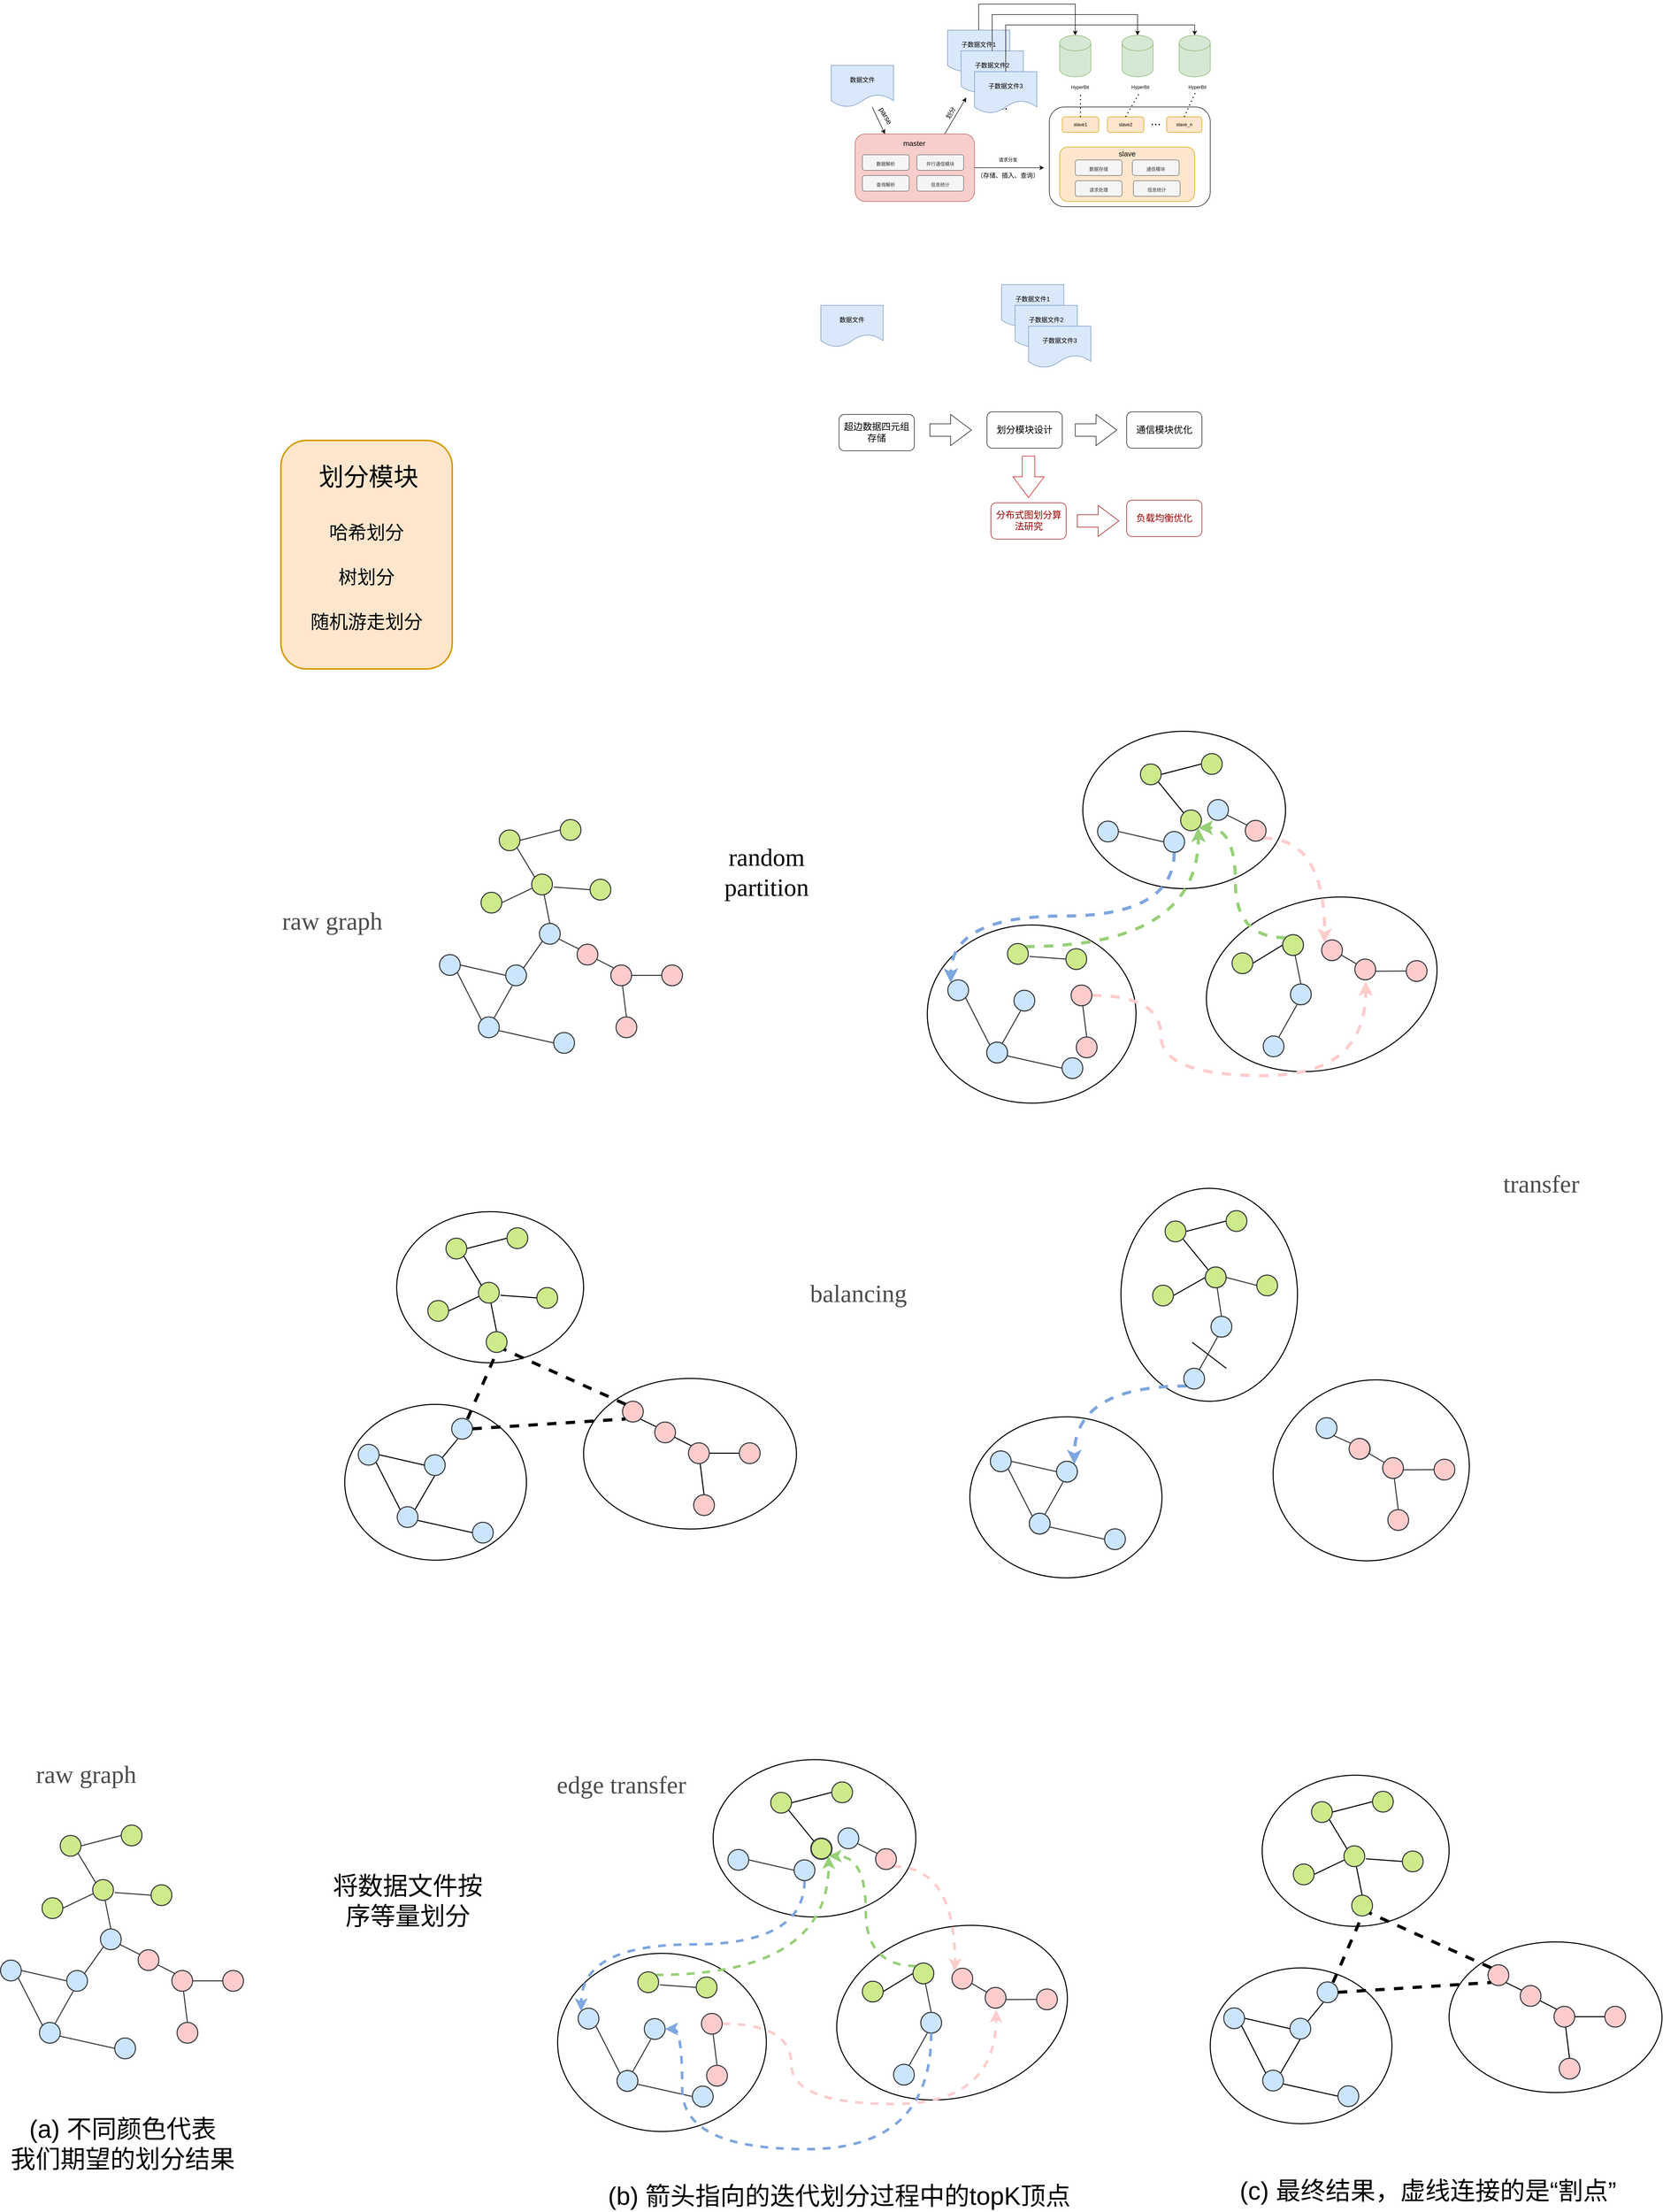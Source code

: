 <mxfile version="17.3.0" type="github">
  <diagram id="YTtFC-42DG8cQJvoDl5f" name="Page-1">
    <mxGraphModel dx="3387" dy="1303" grid="1" gridSize="10" guides="1" tooltips="1" connect="1" arrows="1" fold="1" page="1" pageScale="1" pageWidth="827" pageHeight="1169" math="0" shadow="0">
      <root>
        <mxCell id="0" />
        <mxCell id="1" parent="0" />
        <mxCell id="w_KVmcPeoKWREh152ISu-98" value="" style="ellipse;whiteSpace=wrap;html=1;strokeWidth=2;" parent="1" vertex="1">
          <mxGeometry x="-407" y="2715.99" width="410" height="290" as="geometry" />
        </mxCell>
        <mxCell id="w_KVmcPeoKWREh152ISu-95" value="" style="ellipse;whiteSpace=wrap;html=1;strokeWidth=2;" parent="1" vertex="1">
          <mxGeometry x="-867" y="2765.99" width="350" height="300" as="geometry" />
        </mxCell>
        <mxCell id="w_KVmcPeoKWREh152ISu-94" value="" style="ellipse;whiteSpace=wrap;html=1;strokeWidth=2;" parent="1" vertex="1">
          <mxGeometry x="-767" y="2394.99" width="360" height="291" as="geometry" />
        </mxCell>
        <mxCell id="AW0kLnYZqIp8P32nZOOA-44" value="" style="rounded=1;whiteSpace=wrap;html=1;fontSize=9;" parent="1" vertex="1">
          <mxGeometry x="490" y="268" width="310" height="192" as="geometry" />
        </mxCell>
        <mxCell id="AW0kLnYZqIp8P32nZOOA-15" style="rounded=0;orthogonalLoop=1;jettySize=auto;html=1;entryX=0.25;entryY=0;entryDx=0;entryDy=0;fontSize=14;" parent="1" source="AW0kLnYZqIp8P32nZOOA-2" target="AW0kLnYZqIp8P32nZOOA-12" edge="1">
          <mxGeometry relative="1" as="geometry" />
        </mxCell>
        <mxCell id="AW0kLnYZqIp8P32nZOOA-2" value="数据文件" style="shape=document;whiteSpace=wrap;html=1;boundedLbl=1;fillColor=#dae8fc;strokeColor=#6c8ebf;" parent="1" vertex="1">
          <mxGeometry x="70" y="188" width="120" height="80" as="geometry" />
        </mxCell>
        <mxCell id="AW0kLnYZqIp8P32nZOOA-3" value="" style="endArrow=classic;html=1;rounded=0;exitX=0.75;exitY=0;exitDx=0;exitDy=0;" parent="1" source="AW0kLnYZqIp8P32nZOOA-12" edge="1">
          <mxGeometry width="50" height="50" relative="1" as="geometry">
            <mxPoint x="210" y="200" as="sourcePoint" />
            <mxPoint x="330" y="250" as="targetPoint" />
          </mxGeometry>
        </mxCell>
        <mxCell id="AW0kLnYZqIp8P32nZOOA-4" value="划分" style="text;html=1;align=center;verticalAlign=middle;resizable=0;points=[];autosize=1;strokeColor=none;fillColor=none;rotation=-60;" parent="1" vertex="1">
          <mxGeometry x="280" y="270" width="40" height="20" as="geometry" />
        </mxCell>
        <mxCell id="AW0kLnYZqIp8P32nZOOA-40" style="edgeStyle=orthogonalEdgeStyle;rounded=0;orthogonalLoop=1;jettySize=auto;html=1;entryX=0.5;entryY=0;entryDx=0;entryDy=0;entryPerimeter=0;fontSize=9;exitX=0.5;exitY=0;exitDx=0;exitDy=0;" parent="1" source="AW0kLnYZqIp8P32nZOOA-6" target="AW0kLnYZqIp8P32nZOOA-27" edge="1">
          <mxGeometry relative="1" as="geometry">
            <Array as="points">
              <mxPoint x="354" y="70" />
              <mxPoint x="540" y="70" />
            </Array>
          </mxGeometry>
        </mxCell>
        <mxCell id="AW0kLnYZqIp8P32nZOOA-6" value="&lt;span&gt;子数据文件1&lt;/span&gt;" style="shape=document;whiteSpace=wrap;html=1;boundedLbl=1;fillColor=#dae8fc;strokeColor=#6c8ebf;" parent="1" vertex="1">
          <mxGeometry x="294" y="120" width="120" height="80" as="geometry" />
        </mxCell>
        <mxCell id="NsNZp9OTGZfaQZeiyPrE-15" style="edgeStyle=orthogonalEdgeStyle;rounded=0;orthogonalLoop=1;jettySize=auto;html=1;exitX=0.5;exitY=0;exitDx=0;exitDy=0;entryX=0.5;entryY=0;entryDx=0;entryDy=0;entryPerimeter=0;" parent="1" source="AW0kLnYZqIp8P32nZOOA-7" target="NsNZp9OTGZfaQZeiyPrE-10" edge="1">
          <mxGeometry relative="1" as="geometry">
            <Array as="points">
              <mxPoint x="380" y="90" />
              <mxPoint x="660" y="90" />
            </Array>
          </mxGeometry>
        </mxCell>
        <mxCell id="AW0kLnYZqIp8P32nZOOA-7" value="子数据文件2" style="shape=document;whiteSpace=wrap;html=1;boundedLbl=1;fillColor=#dae8fc;strokeColor=#6c8ebf;" parent="1" vertex="1">
          <mxGeometry x="320" y="160" width="120" height="80" as="geometry" />
        </mxCell>
        <mxCell id="AW0kLnYZqIp8P32nZOOA-8" value="&lt;font style=&quot;font-size: 24px&quot;&gt;...&lt;/font&gt;" style="text;html=1;strokeColor=none;fillColor=none;align=center;verticalAlign=middle;whiteSpace=wrap;rounded=0;" parent="1" vertex="1">
          <mxGeometry x="370" y="250" width="60" height="30" as="geometry" />
        </mxCell>
        <mxCell id="AW0kLnYZqIp8P32nZOOA-42" style="edgeStyle=orthogonalEdgeStyle;rounded=0;orthogonalLoop=1;jettySize=auto;html=1;fontSize=9;" parent="1" source="AW0kLnYZqIp8P32nZOOA-12" edge="1">
          <mxGeometry relative="1" as="geometry">
            <mxPoint x="480" y="385" as="targetPoint" />
          </mxGeometry>
        </mxCell>
        <mxCell id="AW0kLnYZqIp8P32nZOOA-12" value="" style="rounded=1;whiteSpace=wrap;html=1;fontSize=24;fillColor=#f8cecc;strokeColor=#b85450;" parent="1" vertex="1">
          <mxGeometry x="116" y="320" width="230" height="130" as="geometry" />
        </mxCell>
        <mxCell id="AW0kLnYZqIp8P32nZOOA-13" value="&lt;font style=&quot;font-size: 14px&quot;&gt;master&lt;/font&gt;" style="text;html=1;strokeColor=none;fillColor=none;align=center;verticalAlign=middle;whiteSpace=wrap;rounded=0;fontSize=24;" parent="1" vertex="1">
          <mxGeometry x="200" y="320" width="60" height="30" as="geometry" />
        </mxCell>
        <mxCell id="AW0kLnYZqIp8P32nZOOA-16" value="parse" style="text;html=1;strokeColor=none;fillColor=none;align=center;verticalAlign=middle;whiteSpace=wrap;rounded=0;fontSize=14;rotation=60;" parent="1" vertex="1">
          <mxGeometry x="145" y="270" width="60" height="30" as="geometry" />
        </mxCell>
        <mxCell id="AW0kLnYZqIp8P32nZOOA-18" value="&lt;font style=&quot;font-size: 9px&quot;&gt;数据解析&lt;br&gt;&lt;/font&gt;" style="rounded=1;whiteSpace=wrap;html=1;fontSize=18;fillColor=#f5f5f5;strokeColor=#666666;fontColor=#333333;" parent="1" vertex="1">
          <mxGeometry x="130" y="360" width="90" height="30" as="geometry" />
        </mxCell>
        <mxCell id="AW0kLnYZqIp8P32nZOOA-19" value="&lt;font style=&quot;font-size: 9px&quot;&gt;并行通信模块&lt;br&gt;&lt;/font&gt;" style="rounded=1;whiteSpace=wrap;html=1;fontSize=18;fillColor=#f5f5f5;strokeColor=#666666;fontColor=#333333;" parent="1" vertex="1">
          <mxGeometry x="235" y="360" width="90" height="30" as="geometry" />
        </mxCell>
        <mxCell id="AW0kLnYZqIp8P32nZOOA-20" value="&lt;font style=&quot;font-size: 9px&quot;&gt;查询解析&lt;br&gt;&lt;/font&gt;" style="rounded=1;whiteSpace=wrap;html=1;fontSize=18;fillColor=#f5f5f5;strokeColor=#666666;fontColor=#333333;" parent="1" vertex="1">
          <mxGeometry x="130" y="400" width="90" height="30" as="geometry" />
        </mxCell>
        <mxCell id="AW0kLnYZqIp8P32nZOOA-21" value="&lt;font style=&quot;font-size: 9px&quot;&gt;信息统计&lt;br&gt;&lt;/font&gt;" style="rounded=1;whiteSpace=wrap;html=1;fontSize=18;fillColor=#f5f5f5;strokeColor=#666666;fontColor=#333333;" parent="1" vertex="1">
          <mxGeometry x="235" y="400" width="90" height="30" as="geometry" />
        </mxCell>
        <mxCell id="AW0kLnYZqIp8P32nZOOA-23" value="slave1" style="rounded=1;whiteSpace=wrap;html=1;fontSize=9;fillColor=#ffe6cc;strokeColor=#d79b00;" parent="1" vertex="1">
          <mxGeometry x="515" y="287" width="70" height="30" as="geometry" />
        </mxCell>
        <mxCell id="AW0kLnYZqIp8P32nZOOA-24" value="slave_n" style="rounded=1;whiteSpace=wrap;html=1;fontSize=9;fillColor=#ffe6cc;strokeColor=#d79b00;" parent="1" vertex="1">
          <mxGeometry x="716" y="287" width="68" height="30" as="geometry" />
        </mxCell>
        <mxCell id="AW0kLnYZqIp8P32nZOOA-25" value="&lt;font style=&quot;font-size: 24px&quot;&gt;...&lt;/font&gt;" style="text;html=1;strokeColor=none;fillColor=none;align=center;verticalAlign=middle;whiteSpace=wrap;rounded=0;" parent="1" vertex="1">
          <mxGeometry x="665" y="280" width="60" height="30" as="geometry" />
        </mxCell>
        <mxCell id="AW0kLnYZqIp8P32nZOOA-26" value="" style="rounded=1;whiteSpace=wrap;html=1;fontSize=9;fillColor=#ffe6cc;strokeColor=#d79b00;" parent="1" vertex="1">
          <mxGeometry x="510" y="345" width="260" height="105" as="geometry" />
        </mxCell>
        <mxCell id="AW0kLnYZqIp8P32nZOOA-27" value="" style="shape=cylinder3;whiteSpace=wrap;html=1;boundedLbl=1;backgroundOutline=1;size=15;fontSize=9;fillColor=#d5e8d4;strokeColor=#82b366;" parent="1" vertex="1">
          <mxGeometry x="510" y="130" width="60" height="80" as="geometry" />
        </mxCell>
        <mxCell id="AW0kLnYZqIp8P32nZOOA-28" value="" style="shape=cylinder3;whiteSpace=wrap;html=1;boundedLbl=1;backgroundOutline=1;size=15;fontSize=9;fillColor=#d5e8d4;strokeColor=#82b366;" parent="1" vertex="1">
          <mxGeometry x="740" y="130" width="60" height="80" as="geometry" />
        </mxCell>
        <mxCell id="AW0kLnYZqIp8P32nZOOA-29" value="&lt;span style=&quot;font-size: 14px&quot;&gt;slave&lt;/span&gt;" style="text;html=1;strokeColor=none;fillColor=none;align=center;verticalAlign=middle;whiteSpace=wrap;rounded=0;fontSize=24;" parent="1" vertex="1">
          <mxGeometry x="610" y="345" width="60" height="20" as="geometry" />
        </mxCell>
        <mxCell id="AW0kLnYZqIp8P32nZOOA-30" value="&lt;font style=&quot;font-size: 9px&quot;&gt;数据存储&lt;br&gt;&lt;/font&gt;" style="rounded=1;whiteSpace=wrap;html=1;fontSize=18;fillColor=#f5f5f5;fontColor=#333333;strokeColor=#666666;" parent="1" vertex="1">
          <mxGeometry x="540" y="370" width="90" height="30" as="geometry" />
        </mxCell>
        <mxCell id="AW0kLnYZqIp8P32nZOOA-31" value="&lt;font style=&quot;font-size: 9px&quot;&gt;通信模块&lt;br&gt;&lt;/font&gt;" style="rounded=1;whiteSpace=wrap;html=1;fontSize=18;fillColor=#f5f5f5;fontColor=#333333;strokeColor=#666666;" parent="1" vertex="1">
          <mxGeometry x="650" y="370" width="90" height="30" as="geometry" />
        </mxCell>
        <mxCell id="AW0kLnYZqIp8P32nZOOA-32" value="&lt;font style=&quot;font-size: 9px&quot;&gt;请求处理&lt;br&gt;&lt;/font&gt;" style="rounded=1;whiteSpace=wrap;html=1;fontSize=18;fillColor=#f5f5f5;fontColor=#333333;strokeColor=#666666;" parent="1" vertex="1">
          <mxGeometry x="540" y="410" width="90" height="30" as="geometry" />
        </mxCell>
        <mxCell id="AW0kLnYZqIp8P32nZOOA-33" value="&lt;font style=&quot;font-size: 9px&quot;&gt;信息统计&lt;br&gt;&lt;/font&gt;" style="rounded=1;whiteSpace=wrap;html=1;fontSize=18;fillColor=#f5f5f5;fontColor=#333333;strokeColor=#666666;" parent="1" vertex="1">
          <mxGeometry x="652" y="410" width="90" height="30" as="geometry" />
        </mxCell>
        <mxCell id="AW0kLnYZqIp8P32nZOOA-35" value="HyperBit&amp;nbsp;" style="text;html=1;align=center;verticalAlign=middle;resizable=0;points=[];autosize=1;strokeColor=none;fillColor=none;fontSize=9;" parent="1" vertex="1">
          <mxGeometry x="515" y="220" width="70" height="20" as="geometry" />
        </mxCell>
        <mxCell id="AW0kLnYZqIp8P32nZOOA-36" value="HyperBit&amp;nbsp;" style="text;html=1;align=center;verticalAlign=middle;resizable=0;points=[];autosize=1;strokeColor=none;fillColor=none;fontSize=9;" parent="1" vertex="1">
          <mxGeometry x="741" y="220" width="70" height="20" as="geometry" />
        </mxCell>
        <mxCell id="AW0kLnYZqIp8P32nZOOA-38" value="" style="endArrow=none;dashed=1;html=1;dashPattern=1 3;strokeWidth=2;rounded=0;fontSize=9;exitX=0.5;exitY=0;exitDx=0;exitDy=0;" parent="1" source="AW0kLnYZqIp8P32nZOOA-23" target="AW0kLnYZqIp8P32nZOOA-35" edge="1">
          <mxGeometry width="50" height="50" relative="1" as="geometry">
            <mxPoint x="560" y="276" as="sourcePoint" />
            <mxPoint x="599" y="247" as="targetPoint" />
          </mxGeometry>
        </mxCell>
        <mxCell id="AW0kLnYZqIp8P32nZOOA-39" value="" style="endArrow=none;dashed=1;html=1;dashPattern=1 3;strokeWidth=2;rounded=0;fontSize=9;exitX=0.5;exitY=0;exitDx=0;exitDy=0;" parent="1" source="AW0kLnYZqIp8P32nZOOA-24" target="AW0kLnYZqIp8P32nZOOA-36" edge="1">
          <mxGeometry width="50" height="50" relative="1" as="geometry">
            <mxPoint x="697" y="279" as="sourcePoint" />
            <mxPoint x="740" y="240" as="targetPoint" />
          </mxGeometry>
        </mxCell>
        <mxCell id="AW0kLnYZqIp8P32nZOOA-43" value="请求分发" style="text;html=1;align=center;verticalAlign=middle;resizable=0;points=[];autosize=1;strokeColor=none;fillColor=none;fontSize=9;" parent="1" vertex="1">
          <mxGeometry x="380" y="360" width="60" height="20" as="geometry" />
        </mxCell>
        <mxCell id="NsNZp9OTGZfaQZeiyPrE-2" value="（存储、插入、查询）" style="text;html=1;align=center;verticalAlign=middle;resizable=0;points=[];autosize=1;strokeColor=none;fillColor=none;" parent="1" vertex="1">
          <mxGeometry x="340" y="390" width="140" height="20" as="geometry" />
        </mxCell>
        <mxCell id="NsNZp9OTGZfaQZeiyPrE-16" style="edgeStyle=orthogonalEdgeStyle;rounded=0;orthogonalLoop=1;jettySize=auto;html=1;exitX=0.5;exitY=0;exitDx=0;exitDy=0;entryX=0.5;entryY=0;entryDx=0;entryDy=0;entryPerimeter=0;" parent="1" source="NsNZp9OTGZfaQZeiyPrE-6" target="AW0kLnYZqIp8P32nZOOA-28" edge="1">
          <mxGeometry relative="1" as="geometry" />
        </mxCell>
        <mxCell id="NsNZp9OTGZfaQZeiyPrE-6" value="子数据文件3" style="shape=document;whiteSpace=wrap;html=1;boundedLbl=1;fillColor=#dae8fc;strokeColor=#6c8ebf;" parent="1" vertex="1">
          <mxGeometry x="346" y="200" width="120" height="80" as="geometry" />
        </mxCell>
        <mxCell id="NsNZp9OTGZfaQZeiyPrE-9" value="slave2" style="rounded=1;whiteSpace=wrap;html=1;fontSize=9;fillColor=#ffe6cc;strokeColor=#d79b00;" parent="1" vertex="1">
          <mxGeometry x="602" y="287" width="70" height="30" as="geometry" />
        </mxCell>
        <mxCell id="NsNZp9OTGZfaQZeiyPrE-10" value="" style="shape=cylinder3;whiteSpace=wrap;html=1;boundedLbl=1;backgroundOutline=1;size=15;fontSize=9;fillColor=#d5e8d4;strokeColor=#82b366;" parent="1" vertex="1">
          <mxGeometry x="630" y="130" width="60" height="80" as="geometry" />
        </mxCell>
        <mxCell id="NsNZp9OTGZfaQZeiyPrE-11" value="HyperBit" style="text;html=1;align=center;verticalAlign=middle;resizable=0;points=[];autosize=1;strokeColor=none;fillColor=none;fontSize=9;" parent="1" vertex="1">
          <mxGeometry x="635" y="220" width="60" height="20" as="geometry" />
        </mxCell>
        <mxCell id="NsNZp9OTGZfaQZeiyPrE-18" value="" style="endArrow=none;dashed=1;html=1;dashPattern=1 3;strokeWidth=2;rounded=0;fontSize=9;exitX=0.5;exitY=0;exitDx=0;exitDy=0;entryX=0.468;entryY=1.092;entryDx=0;entryDy=0;entryPerimeter=0;" parent="1" source="NsNZp9OTGZfaQZeiyPrE-9" target="NsNZp9OTGZfaQZeiyPrE-11" edge="1">
          <mxGeometry width="50" height="50" relative="1" as="geometry">
            <mxPoint x="565" y="297" as="sourcePoint" />
            <mxPoint x="560.877" y="250" as="targetPoint" />
          </mxGeometry>
        </mxCell>
        <mxCell id="NsNZp9OTGZfaQZeiyPrE-19" value="数据文件" style="shape=document;whiteSpace=wrap;html=1;boundedLbl=1;fillColor=#dae8fc;strokeColor=#6c8ebf;" parent="1" vertex="1">
          <mxGeometry x="50" y="650" width="120" height="80" as="geometry" />
        </mxCell>
        <mxCell id="NsNZp9OTGZfaQZeiyPrE-20" value="&lt;span&gt;子数据文件1&lt;/span&gt;" style="shape=document;whiteSpace=wrap;html=1;boundedLbl=1;fillColor=#dae8fc;strokeColor=#6c8ebf;" parent="1" vertex="1">
          <mxGeometry x="398" y="610" width="120" height="80" as="geometry" />
        </mxCell>
        <mxCell id="NsNZp9OTGZfaQZeiyPrE-21" value="子数据文件2" style="shape=document;whiteSpace=wrap;html=1;boundedLbl=1;fillColor=#dae8fc;strokeColor=#6c8ebf;" parent="1" vertex="1">
          <mxGeometry x="424" y="650" width="120" height="80" as="geometry" />
        </mxCell>
        <mxCell id="NsNZp9OTGZfaQZeiyPrE-22" value="子数据文件3" style="shape=document;whiteSpace=wrap;html=1;boundedLbl=1;fillColor=#dae8fc;strokeColor=#6c8ebf;" parent="1" vertex="1">
          <mxGeometry x="450" y="690" width="120" height="80" as="geometry" />
        </mxCell>
        <mxCell id="NsNZp9OTGZfaQZeiyPrE-25" value="超边数据四元组存储" style="rounded=1;whiteSpace=wrap;html=1;fontSize=18;fontStyle=0;fontFamily=Times New Roman;" parent="1" vertex="1">
          <mxGeometry x="85" y="860" width="145" height="70" as="geometry" />
        </mxCell>
        <mxCell id="NsNZp9OTGZfaQZeiyPrE-27" value="" style="html=1;shadow=0;dashed=0;align=center;verticalAlign=middle;shape=mxgraph.arrows2.arrow;dy=0.6;dx=40;notch=0;" parent="1" vertex="1">
          <mxGeometry x="260" y="860" width="80" height="60" as="geometry" />
        </mxCell>
        <mxCell id="NsNZp9OTGZfaQZeiyPrE-28" value="划分模块设计" style="rounded=1;whiteSpace=wrap;html=1;fontSize=18;fontStyle=0;fontFamily=Times New Roman;" parent="1" vertex="1">
          <mxGeometry x="370" y="855" width="145" height="70" as="geometry" />
        </mxCell>
        <mxCell id="NsNZp9OTGZfaQZeiyPrE-29" value="通信模块优化" style="rounded=1;whiteSpace=wrap;html=1;fontSize=18;fontStyle=0;fontFamily=Times New Roman;" parent="1" vertex="1">
          <mxGeometry x="639" y="855" width="145" height="70" as="geometry" />
        </mxCell>
        <mxCell id="NsNZp9OTGZfaQZeiyPrE-30" value="" style="html=1;shadow=0;dashed=0;align=center;verticalAlign=middle;shape=mxgraph.arrows2.arrow;dy=0.6;dx=40;notch=0;" parent="1" vertex="1">
          <mxGeometry x="540" y="860" width="80" height="60" as="geometry" />
        </mxCell>
        <mxCell id="NsNZp9OTGZfaQZeiyPrE-32" value="" style="html=1;shadow=0;align=center;verticalAlign=middle;shape=mxgraph.arrows2.arrow;dy=0.6;dx=40;notch=0;rotation=90;strokeColor=#CC0000;" parent="1" vertex="1">
          <mxGeometry x="410" y="950" width="80" height="60" as="geometry" />
        </mxCell>
        <mxCell id="NsNZp9OTGZfaQZeiyPrE-33" value="分布式图划分算法研究" style="rounded=1;whiteSpace=wrap;html=1;fontSize=18;fontStyle=0;fontFamily=Times New Roman;strokeColor=#990000;fontColor=#990000;" parent="1" vertex="1">
          <mxGeometry x="377.5" y="1030" width="145" height="70" as="geometry" />
        </mxCell>
        <mxCell id="NsNZp9OTGZfaQZeiyPrE-34" value="" style="html=1;shadow=0;dashed=0;align=center;verticalAlign=middle;shape=mxgraph.arrows2.arrow;dy=0.6;dx=40;notch=0;strokeColor=#990000;" parent="1" vertex="1">
          <mxGeometry x="544" y="1035" width="80" height="60" as="geometry" />
        </mxCell>
        <mxCell id="NsNZp9OTGZfaQZeiyPrE-35" value="负载均衡优化" style="rounded=1;whiteSpace=wrap;html=1;fontSize=18;fontStyle=0;fontFamily=Times New Roman;strokeColor=#990000;fontColor=#990000;" parent="1" vertex="1">
          <mxGeometry x="639" y="1025" width="145" height="70" as="geometry" />
        </mxCell>
        <mxCell id="w_KVmcPeoKWREh152ISu-19" style="edgeStyle=none;rounded=0;orthogonalLoop=1;jettySize=auto;html=1;entryX=1;entryY=0.5;entryDx=0;entryDy=0;endArrow=none;endFill=0;strokeWidth=2;" parent="1" target="w_KVmcPeoKWREh152ISu-4" edge="1">
          <mxGeometry relative="1" as="geometry">
            <mxPoint x="-604" y="2555.99" as="sourcePoint" />
          </mxGeometry>
        </mxCell>
        <mxCell id="w_KVmcPeoKWREh152ISu-20" style="edgeStyle=none;rounded=0;orthogonalLoop=1;jettySize=auto;html=1;entryX=0;entryY=0.5;entryDx=0;entryDy=0;endArrow=none;endFill=0;strokeWidth=2;" parent="1" target="w_KVmcPeoKWREh152ISu-5" edge="1">
          <mxGeometry relative="1" as="geometry">
            <mxPoint x="-567" y="2555.99" as="sourcePoint" />
          </mxGeometry>
        </mxCell>
        <mxCell id="w_KVmcPeoKWREh152ISu-22" style="edgeStyle=none;rounded=0;orthogonalLoop=1;jettySize=auto;html=1;entryX=0.5;entryY=0;entryDx=0;entryDy=0;endArrow=none;endFill=0;strokeWidth=2;" parent="1" source="w_KVmcPeoKWREh152ISu-1" target="w_KVmcPeoKWREh152ISu-6" edge="1">
          <mxGeometry relative="1" as="geometry" />
        </mxCell>
        <mxCell id="w_KVmcPeoKWREh152ISu-1" value="" style="ellipse;whiteSpace=wrap;html=1;aspect=fixed;fillColor=#cdeb8b;strokeColor=#36393d;strokeWidth=2;" parent="1" vertex="1">
          <mxGeometry x="-609.5" y="2530.99" width="40" height="40" as="geometry" />
        </mxCell>
        <mxCell id="w_KVmcPeoKWREh152ISu-18" style="edgeStyle=none;rounded=0;orthogonalLoop=1;jettySize=auto;html=1;exitX=1;exitY=1;exitDx=0;exitDy=0;entryX=0;entryY=0;entryDx=0;entryDy=0;endArrow=none;endFill=0;strokeWidth=2;" parent="1" source="w_KVmcPeoKWREh152ISu-2" target="w_KVmcPeoKWREh152ISu-1" edge="1">
          <mxGeometry relative="1" as="geometry" />
        </mxCell>
        <mxCell id="w_KVmcPeoKWREh152ISu-21" style="edgeStyle=none;rounded=0;orthogonalLoop=1;jettySize=auto;html=1;exitX=1;exitY=0.5;exitDx=0;exitDy=0;entryX=0;entryY=0.5;entryDx=0;entryDy=0;endArrow=none;endFill=0;strokeWidth=2;" parent="1" source="w_KVmcPeoKWREh152ISu-2" target="w_KVmcPeoKWREh152ISu-3" edge="1">
          <mxGeometry relative="1" as="geometry" />
        </mxCell>
        <mxCell id="w_KVmcPeoKWREh152ISu-2" value="" style="ellipse;whiteSpace=wrap;html=1;aspect=fixed;fillColor=#cdeb8b;strokeColor=#36393d;strokeWidth=2;" parent="1" vertex="1">
          <mxGeometry x="-672" y="2445.99" width="40" height="40" as="geometry" />
        </mxCell>
        <mxCell id="w_KVmcPeoKWREh152ISu-3" value="" style="ellipse;whiteSpace=wrap;html=1;aspect=fixed;fillColor=#cdeb8b;strokeColor=#36393d;strokeWidth=2;" parent="1" vertex="1">
          <mxGeometry x="-554.5" y="2425.99" width="40" height="40" as="geometry" />
        </mxCell>
        <mxCell id="w_KVmcPeoKWREh152ISu-4" value="" style="ellipse;whiteSpace=wrap;html=1;aspect=fixed;fillColor=#cdeb8b;strokeColor=#36393d;strokeWidth=2;" parent="1" vertex="1">
          <mxGeometry x="-707" y="2565.99" width="40" height="40" as="geometry" />
        </mxCell>
        <mxCell id="w_KVmcPeoKWREh152ISu-5" value="" style="ellipse;whiteSpace=wrap;html=1;aspect=fixed;fillColor=#cdeb8b;strokeColor=#36393d;strokeWidth=2;" parent="1" vertex="1">
          <mxGeometry x="-497" y="2540.99" width="40" height="40" as="geometry" />
        </mxCell>
        <mxCell id="w_KVmcPeoKWREh152ISu-23" style="edgeStyle=none;rounded=0;orthogonalLoop=1;jettySize=auto;html=1;exitX=0.291;exitY=0.988;exitDx=0;exitDy=0;entryX=1;entryY=0;entryDx=0;entryDy=0;endArrow=none;endFill=0;exitPerimeter=0;strokeWidth=2;" parent="1" source="w_KVmcPeoKWREh152ISu-89" target="w_KVmcPeoKWREh152ISu-7" edge="1">
          <mxGeometry relative="1" as="geometry" />
        </mxCell>
        <mxCell id="w_KVmcPeoKWREh152ISu-28" style="edgeStyle=none;rounded=0;orthogonalLoop=1;jettySize=auto;html=1;entryX=0.125;entryY=0.25;entryDx=0;entryDy=0;endArrow=none;endFill=0;entryPerimeter=0;exitX=1;exitY=1;exitDx=0;exitDy=0;strokeWidth=2;" parent="1" source="w_KVmcPeoKWREh152ISu-90" target="w_KVmcPeoKWREh152ISu-11" edge="1">
          <mxGeometry relative="1" as="geometry">
            <mxPoint x="-262" y="2699.99" as="sourcePoint" />
          </mxGeometry>
        </mxCell>
        <mxCell id="w_KVmcPeoKWREh152ISu-6" value="" style="ellipse;whiteSpace=wrap;html=1;aspect=fixed;fillColor=#cdeb8b;strokeColor=#36393d;strokeWidth=2;" parent="1" vertex="1">
          <mxGeometry x="-594.5" y="2625.99" width="40" height="40" as="geometry" />
        </mxCell>
        <mxCell id="w_KVmcPeoKWREh152ISu-26" style="edgeStyle=none;rounded=0;orthogonalLoop=1;jettySize=auto;html=1;entryX=1;entryY=0;entryDx=0;entryDy=0;endArrow=none;endFill=0;exitX=0.5;exitY=1;exitDx=0;exitDy=0;strokeWidth=2;" parent="1" source="w_KVmcPeoKWREh152ISu-7" target="w_KVmcPeoKWREh152ISu-9" edge="1">
          <mxGeometry relative="1" as="geometry">
            <mxPoint x="-633.5" y="2822.99" as="sourcePoint" />
          </mxGeometry>
        </mxCell>
        <mxCell id="w_KVmcPeoKWREh152ISu-7" value="" style="ellipse;whiteSpace=wrap;html=1;aspect=fixed;fillColor=#cce5ff;strokeColor=#36393d;strokeWidth=2;" parent="1" vertex="1">
          <mxGeometry x="-713.5" y="2862.99" width="40" height="40" as="geometry" />
        </mxCell>
        <mxCell id="w_KVmcPeoKWREh152ISu-25" style="edgeStyle=none;rounded=0;orthogonalLoop=1;jettySize=auto;html=1;exitX=1;exitY=1;exitDx=0;exitDy=0;entryX=0;entryY=0;entryDx=0;entryDy=0;endArrow=none;endFill=0;strokeWidth=2;" parent="1" source="w_KVmcPeoKWREh152ISu-8" target="w_KVmcPeoKWREh152ISu-9" edge="1">
          <mxGeometry relative="1" as="geometry" />
        </mxCell>
        <mxCell id="w_KVmcPeoKWREh152ISu-97" style="edgeStyle=none;rounded=0;orthogonalLoop=1;jettySize=auto;html=1;exitX=1;exitY=0.5;exitDx=0;exitDy=0;entryX=0;entryY=0.5;entryDx=0;entryDy=0;endArrow=none;endFill=0;strokeWidth=2;" parent="1" source="w_KVmcPeoKWREh152ISu-8" target="w_KVmcPeoKWREh152ISu-7" edge="1">
          <mxGeometry relative="1" as="geometry" />
        </mxCell>
        <mxCell id="w_KVmcPeoKWREh152ISu-8" value="" style="ellipse;whiteSpace=wrap;html=1;aspect=fixed;fillColor=#cce5ff;strokeColor=#36393d;strokeWidth=2;" parent="1" vertex="1">
          <mxGeometry x="-841" y="2842.99" width="40" height="40" as="geometry" />
        </mxCell>
        <mxCell id="w_KVmcPeoKWREh152ISu-27" style="edgeStyle=none;rounded=0;orthogonalLoop=1;jettySize=auto;html=1;exitX=0.985;exitY=0.66;exitDx=0;exitDy=0;entryX=0;entryY=0.5;entryDx=0;entryDy=0;endArrow=none;endFill=0;exitPerimeter=0;strokeWidth=2;" parent="1" source="w_KVmcPeoKWREh152ISu-9" target="w_KVmcPeoKWREh152ISu-10" edge="1">
          <mxGeometry relative="1" as="geometry" />
        </mxCell>
        <mxCell id="w_KVmcPeoKWREh152ISu-9" value="" style="ellipse;whiteSpace=wrap;html=1;aspect=fixed;fillColor=#cce5ff;strokeColor=#36393d;strokeWidth=2;" parent="1" vertex="1">
          <mxGeometry x="-766" y="2962.99" width="40" height="40" as="geometry" />
        </mxCell>
        <mxCell id="w_KVmcPeoKWREh152ISu-10" value="" style="ellipse;whiteSpace=wrap;html=1;aspect=fixed;fillColor=#cce5ff;strokeColor=#36393d;strokeWidth=2;" parent="1" vertex="1">
          <mxGeometry x="-621" y="2992.99" width="40" height="40" as="geometry" />
        </mxCell>
        <mxCell id="w_KVmcPeoKWREh152ISu-30" style="edgeStyle=none;rounded=0;orthogonalLoop=1;jettySize=auto;html=1;exitX=0.912;exitY=0.71;exitDx=0;exitDy=0;entryX=0;entryY=0;entryDx=0;entryDy=0;endArrow=none;endFill=0;exitPerimeter=0;strokeWidth=2;" parent="1" source="w_KVmcPeoKWREh152ISu-11" target="w_KVmcPeoKWREh152ISu-12" edge="1">
          <mxGeometry relative="1" as="geometry" />
        </mxCell>
        <mxCell id="w_KVmcPeoKWREh152ISu-11" value="" style="ellipse;whiteSpace=wrap;html=1;aspect=fixed;fillColor=#ffcccc;strokeColor=#36393d;strokeWidth=2;" parent="1" vertex="1">
          <mxGeometry x="-270" y="2799.99" width="40" height="40" as="geometry" />
        </mxCell>
        <mxCell id="w_KVmcPeoKWREh152ISu-31" style="edgeStyle=none;rounded=0;orthogonalLoop=1;jettySize=auto;html=1;entryX=0.5;entryY=0;entryDx=0;entryDy=0;endArrow=none;endFill=0;strokeWidth=2;" parent="1" source="w_KVmcPeoKWREh152ISu-12" target="w_KVmcPeoKWREh152ISu-13" edge="1">
          <mxGeometry relative="1" as="geometry" />
        </mxCell>
        <mxCell id="w_KVmcPeoKWREh152ISu-32" style="edgeStyle=none;rounded=0;orthogonalLoop=1;jettySize=auto;html=1;entryX=0;entryY=0.5;entryDx=0;entryDy=0;endArrow=none;endFill=0;strokeWidth=2;" parent="1" source="w_KVmcPeoKWREh152ISu-12" target="w_KVmcPeoKWREh152ISu-14" edge="1">
          <mxGeometry relative="1" as="geometry" />
        </mxCell>
        <mxCell id="w_KVmcPeoKWREh152ISu-12" value="" style="ellipse;whiteSpace=wrap;html=1;aspect=fixed;fillColor=#ffcccc;strokeColor=#36393d;strokeWidth=2;" parent="1" vertex="1">
          <mxGeometry x="-205" y="2839.99" width="40" height="40" as="geometry" />
        </mxCell>
        <mxCell id="w_KVmcPeoKWREh152ISu-13" value="" style="ellipse;whiteSpace=wrap;html=1;aspect=fixed;fillColor=#ffcccc;strokeColor=#36393d;strokeWidth=2;" parent="1" vertex="1">
          <mxGeometry x="-195" y="2939.99" width="40" height="40" as="geometry" />
        </mxCell>
        <mxCell id="w_KVmcPeoKWREh152ISu-14" value="" style="ellipse;whiteSpace=wrap;html=1;aspect=fixed;fillColor=#ffcccc;strokeColor=#36393d;strokeWidth=2;" parent="1" vertex="1">
          <mxGeometry x="-107" y="2839.99" width="40" height="40" as="geometry" />
        </mxCell>
        <mxCell id="w_KVmcPeoKWREh152ISu-61" style="edgeStyle=none;rounded=0;orthogonalLoop=1;jettySize=auto;html=1;entryX=1;entryY=0.5;entryDx=0;entryDy=0;endArrow=none;endFill=0;fillColor=#cdeb8b;strokeColor=#36393d;strokeWidth=2;" parent="1" target="w_KVmcPeoKWREh152ISu-69" edge="1">
          <mxGeometry relative="1" as="geometry">
            <mxPoint x="-501.5" y="1770" as="sourcePoint" />
          </mxGeometry>
        </mxCell>
        <mxCell id="w_KVmcPeoKWREh152ISu-62" style="edgeStyle=none;rounded=0;orthogonalLoop=1;jettySize=auto;html=1;entryX=0;entryY=0.5;entryDx=0;entryDy=0;endArrow=none;endFill=0;fillColor=#cdeb8b;strokeColor=#36393d;strokeWidth=2;" parent="1" target="w_KVmcPeoKWREh152ISu-70" edge="1">
          <mxGeometry relative="1" as="geometry">
            <mxPoint x="-464.5" y="1770" as="sourcePoint" />
          </mxGeometry>
        </mxCell>
        <mxCell id="w_KVmcPeoKWREh152ISu-63" style="edgeStyle=none;rounded=0;orthogonalLoop=1;jettySize=auto;html=1;entryX=0.5;entryY=0;entryDx=0;entryDy=0;endArrow=none;endFill=0;fillColor=#eeeeee;strokeColor=#36393d;strokeWidth=2;" parent="1" source="w_KVmcPeoKWREh152ISu-64" target="w_KVmcPeoKWREh152ISu-73" edge="1">
          <mxGeometry relative="1" as="geometry" />
        </mxCell>
        <mxCell id="w_KVmcPeoKWREh152ISu-64" value="" style="ellipse;whiteSpace=wrap;html=1;aspect=fixed;fillColor=#cdeb8b;strokeColor=#36393d;strokeWidth=2;" parent="1" vertex="1">
          <mxGeometry x="-507" y="1745" width="40" height="40" as="geometry" />
        </mxCell>
        <mxCell id="w_KVmcPeoKWREh152ISu-65" style="edgeStyle=none;rounded=0;orthogonalLoop=1;jettySize=auto;html=1;exitX=1;exitY=1;exitDx=0;exitDy=0;entryX=0;entryY=0;entryDx=0;entryDy=0;endArrow=none;endFill=0;fillColor=#cdeb8b;strokeColor=#36393d;strokeWidth=2;" parent="1" source="w_KVmcPeoKWREh152ISu-67" target="w_KVmcPeoKWREh152ISu-64" edge="1">
          <mxGeometry relative="1" as="geometry" />
        </mxCell>
        <mxCell id="w_KVmcPeoKWREh152ISu-66" style="edgeStyle=none;rounded=0;orthogonalLoop=1;jettySize=auto;html=1;exitX=1;exitY=0.5;exitDx=0;exitDy=0;entryX=0;entryY=0.5;entryDx=0;entryDy=0;endArrow=none;endFill=0;fillColor=#cdeb8b;strokeColor=#36393d;strokeWidth=2;" parent="1" source="w_KVmcPeoKWREh152ISu-67" target="w_KVmcPeoKWREh152ISu-68" edge="1">
          <mxGeometry relative="1" as="geometry" />
        </mxCell>
        <mxCell id="w_KVmcPeoKWREh152ISu-67" value="" style="ellipse;whiteSpace=wrap;html=1;aspect=fixed;fillColor=#cdeb8b;strokeColor=#36393d;strokeWidth=2;" parent="1" vertex="1">
          <mxGeometry x="-569.5" y="1660" width="40" height="40" as="geometry" />
        </mxCell>
        <mxCell id="w_KVmcPeoKWREh152ISu-68" value="" style="ellipse;whiteSpace=wrap;html=1;aspect=fixed;fillColor=#cdeb8b;strokeColor=#36393d;strokeWidth=2;" parent="1" vertex="1">
          <mxGeometry x="-452" y="1640" width="40" height="40" as="geometry" />
        </mxCell>
        <mxCell id="w_KVmcPeoKWREh152ISu-69" value="" style="ellipse;whiteSpace=wrap;html=1;aspect=fixed;fillColor=#cdeb8b;strokeColor=#36393d;strokeWidth=2;" parent="1" vertex="1">
          <mxGeometry x="-604.5" y="1780" width="40" height="40" as="geometry" />
        </mxCell>
        <mxCell id="w_KVmcPeoKWREh152ISu-70" value="" style="ellipse;whiteSpace=wrap;html=1;aspect=fixed;fillColor=#cdeb8b;strokeColor=#36393d;strokeWidth=2;" parent="1" vertex="1">
          <mxGeometry x="-394.5" y="1755" width="40" height="40" as="geometry" />
        </mxCell>
        <mxCell id="w_KVmcPeoKWREh152ISu-71" style="edgeStyle=none;rounded=0;orthogonalLoop=1;jettySize=auto;html=1;exitX=0;exitY=1;exitDx=0;exitDy=0;entryX=1;entryY=0;entryDx=0;entryDy=0;endArrow=none;endFill=0;fillColor=#cce5ff;strokeColor=#36393d;strokeWidth=2;" parent="1" source="w_KVmcPeoKWREh152ISu-73" target="w_KVmcPeoKWREh152ISu-76" edge="1">
          <mxGeometry relative="1" as="geometry" />
        </mxCell>
        <mxCell id="w_KVmcPeoKWREh152ISu-72" style="edgeStyle=none;rounded=0;orthogonalLoop=1;jettySize=auto;html=1;entryX=0.125;entryY=0.25;entryDx=0;entryDy=0;endArrow=none;endFill=0;entryPerimeter=0;fillColor=#eeeeee;strokeColor=#36393d;strokeWidth=2;" parent="1" target="w_KVmcPeoKWREh152ISu-83" edge="1">
          <mxGeometry relative="1" as="geometry">
            <mxPoint x="-454.5" y="1870" as="sourcePoint" />
          </mxGeometry>
        </mxCell>
        <mxCell id="w_KVmcPeoKWREh152ISu-73" value="" style="ellipse;whiteSpace=wrap;html=1;aspect=fixed;fillColor=#cce5ff;strokeColor=#36393d;strokeWidth=2;" parent="1" vertex="1">
          <mxGeometry x="-492" y="1840" width="40" height="40" as="geometry" />
        </mxCell>
        <mxCell id="w_KVmcPeoKWREh152ISu-74" style="edgeStyle=none;rounded=0;orthogonalLoop=1;jettySize=auto;html=1;exitX=0;exitY=0.5;exitDx=0;exitDy=0;entryX=1;entryY=0.5;entryDx=0;entryDy=0;endArrow=none;endFill=0;fillColor=#cce5ff;strokeColor=#36393d;strokeWidth=2;" parent="1" source="w_KVmcPeoKWREh152ISu-76" target="w_KVmcPeoKWREh152ISu-78" edge="1">
          <mxGeometry relative="1" as="geometry" />
        </mxCell>
        <mxCell id="w_KVmcPeoKWREh152ISu-75" style="edgeStyle=none;rounded=0;orthogonalLoop=1;jettySize=auto;html=1;endArrow=none;endFill=0;fillColor=#cce5ff;strokeColor=#36393d;strokeWidth=2;" parent="1" target="w_KVmcPeoKWREh152ISu-80" edge="1">
          <mxGeometry relative="1" as="geometry">
            <mxPoint x="-544.5" y="1960" as="sourcePoint" />
          </mxGeometry>
        </mxCell>
        <mxCell id="w_KVmcPeoKWREh152ISu-76" value="" style="ellipse;whiteSpace=wrap;html=1;aspect=fixed;fillColor=#cce5ff;strokeColor=#36393d;strokeWidth=2;" parent="1" vertex="1">
          <mxGeometry x="-557" y="1920" width="40" height="40" as="geometry" />
        </mxCell>
        <mxCell id="w_KVmcPeoKWREh152ISu-77" style="edgeStyle=none;rounded=0;orthogonalLoop=1;jettySize=auto;html=1;exitX=1;exitY=1;exitDx=0;exitDy=0;entryX=0;entryY=0;entryDx=0;entryDy=0;endArrow=none;endFill=0;fillColor=#cce5ff;strokeColor=#36393d;strokeWidth=2;" parent="1" source="w_KVmcPeoKWREh152ISu-78" target="w_KVmcPeoKWREh152ISu-80" edge="1">
          <mxGeometry relative="1" as="geometry" />
        </mxCell>
        <mxCell id="w_KVmcPeoKWREh152ISu-78" value="" style="ellipse;whiteSpace=wrap;html=1;aspect=fixed;fillColor=#cce5ff;strokeColor=#36393d;strokeWidth=2;" parent="1" vertex="1">
          <mxGeometry x="-684.5" y="1900" width="40" height="40" as="geometry" />
        </mxCell>
        <mxCell id="w_KVmcPeoKWREh152ISu-79" style="edgeStyle=none;rounded=0;orthogonalLoop=1;jettySize=auto;html=1;exitX=0.985;exitY=0.66;exitDx=0;exitDy=0;entryX=0;entryY=0.5;entryDx=0;entryDy=0;endArrow=none;endFill=0;exitPerimeter=0;fillColor=#cce5ff;strokeColor=#36393d;strokeWidth=2;" parent="1" source="w_KVmcPeoKWREh152ISu-80" target="w_KVmcPeoKWREh152ISu-81" edge="1">
          <mxGeometry relative="1" as="geometry" />
        </mxCell>
        <mxCell id="w_KVmcPeoKWREh152ISu-80" value="" style="ellipse;whiteSpace=wrap;html=1;aspect=fixed;fillColor=#cce5ff;strokeColor=#36393d;strokeWidth=2;" parent="1" vertex="1">
          <mxGeometry x="-609.5" y="2020" width="40" height="40" as="geometry" />
        </mxCell>
        <mxCell id="w_KVmcPeoKWREh152ISu-81" value="" style="ellipse;whiteSpace=wrap;html=1;aspect=fixed;fillColor=#cce5ff;strokeColor=#36393d;strokeWidth=2;" parent="1" vertex="1">
          <mxGeometry x="-464.5" y="2050" width="40" height="40" as="geometry" />
        </mxCell>
        <mxCell id="w_KVmcPeoKWREh152ISu-82" style="edgeStyle=none;rounded=0;orthogonalLoop=1;jettySize=auto;html=1;exitX=0.912;exitY=0.71;exitDx=0;exitDy=0;entryX=0;entryY=0;entryDx=0;entryDy=0;endArrow=none;endFill=0;exitPerimeter=0;fillColor=#ffcccc;strokeColor=#36393d;strokeWidth=2;" parent="1" source="w_KVmcPeoKWREh152ISu-83" target="w_KVmcPeoKWREh152ISu-86" edge="1">
          <mxGeometry relative="1" as="geometry" />
        </mxCell>
        <mxCell id="w_KVmcPeoKWREh152ISu-83" value="" style="ellipse;whiteSpace=wrap;html=1;aspect=fixed;fillColor=#ffcccc;strokeColor=#36393d;strokeWidth=2;" parent="1" vertex="1">
          <mxGeometry x="-419.5" y="1880" width="40" height="40" as="geometry" />
        </mxCell>
        <mxCell id="w_KVmcPeoKWREh152ISu-84" style="edgeStyle=none;rounded=0;orthogonalLoop=1;jettySize=auto;html=1;entryX=0.5;entryY=0;entryDx=0;entryDy=0;endArrow=none;endFill=0;fillColor=#ffcccc;strokeColor=#36393d;strokeWidth=2;" parent="1" source="w_KVmcPeoKWREh152ISu-86" target="w_KVmcPeoKWREh152ISu-87" edge="1">
          <mxGeometry relative="1" as="geometry" />
        </mxCell>
        <mxCell id="w_KVmcPeoKWREh152ISu-85" style="edgeStyle=none;rounded=0;orthogonalLoop=1;jettySize=auto;html=1;entryX=0;entryY=0.5;entryDx=0;entryDy=0;endArrow=none;endFill=0;fillColor=#ffcccc;strokeColor=#36393d;strokeWidth=2;" parent="1" source="w_KVmcPeoKWREh152ISu-86" target="w_KVmcPeoKWREh152ISu-88" edge="1">
          <mxGeometry relative="1" as="geometry" />
        </mxCell>
        <mxCell id="w_KVmcPeoKWREh152ISu-86" value="" style="ellipse;whiteSpace=wrap;html=1;aspect=fixed;fillColor=#ffcccc;strokeColor=#36393d;strokeWidth=2;" parent="1" vertex="1">
          <mxGeometry x="-354.5" y="1920" width="40" height="40" as="geometry" />
        </mxCell>
        <mxCell id="w_KVmcPeoKWREh152ISu-87" value="" style="ellipse;whiteSpace=wrap;html=1;aspect=fixed;fillColor=#ffcccc;strokeColor=#36393d;strokeWidth=2;" parent="1" vertex="1">
          <mxGeometry x="-344.5" y="2020" width="40" height="40" as="geometry" />
        </mxCell>
        <mxCell id="w_KVmcPeoKWREh152ISu-88" value="" style="ellipse;whiteSpace=wrap;html=1;aspect=fixed;fillColor=#ffcccc;strokeColor=#36393d;strokeWidth=2;" parent="1" vertex="1">
          <mxGeometry x="-256.5" y="1920" width="40" height="40" as="geometry" />
        </mxCell>
        <mxCell id="w_KVmcPeoKWREh152ISu-89" value="" style="ellipse;whiteSpace=wrap;html=1;aspect=fixed;fillColor=#cce5ff;strokeColor=#36393d;strokeWidth=2;" parent="1" vertex="1">
          <mxGeometry x="-661" y="2792.99" width="40" height="40" as="geometry" />
        </mxCell>
        <mxCell id="w_KVmcPeoKWREh152ISu-90" value="" style="ellipse;whiteSpace=wrap;html=1;aspect=fixed;fillColor=#ffcccc;strokeColor=#36393d;strokeWidth=2;" parent="1" vertex="1">
          <mxGeometry x="-332" y="2759.99" width="40" height="40" as="geometry" />
        </mxCell>
        <mxCell id="w_KVmcPeoKWREh152ISu-99" value="" style="endArrow=none;dashed=1;html=1;rounded=0;entryX=0.5;entryY=1;entryDx=0;entryDy=0;exitX=0.758;exitY=0.027;exitDx=0;exitDy=0;exitPerimeter=0;strokeWidth=6;" parent="1" source="w_KVmcPeoKWREh152ISu-89" target="w_KVmcPeoKWREh152ISu-6" edge="1">
          <mxGeometry width="50" height="50" relative="1" as="geometry">
            <mxPoint x="-637" y="2792.99" as="sourcePoint" />
            <mxPoint x="-607" y="2735.99" as="targetPoint" />
          </mxGeometry>
        </mxCell>
        <mxCell id="w_KVmcPeoKWREh152ISu-100" value="" style="endArrow=none;dashed=1;html=1;rounded=0;entryX=1;entryY=1;entryDx=0;entryDy=0;exitX=0;exitY=0;exitDx=0;exitDy=0;strokeWidth=6;" parent="1" source="w_KVmcPeoKWREh152ISu-90" target="w_KVmcPeoKWREh152ISu-6" edge="1">
          <mxGeometry width="50" height="50" relative="1" as="geometry">
            <mxPoint x="-707" y="2775.99" as="sourcePoint" />
            <mxPoint x="-657" y="2725.99" as="targetPoint" />
          </mxGeometry>
        </mxCell>
        <mxCell id="w_KVmcPeoKWREh152ISu-101" value="" style="endArrow=none;dashed=1;html=1;rounded=0;entryX=0;entryY=1;entryDx=0;entryDy=0;exitX=1;exitY=0.5;exitDx=0;exitDy=0;strokeWidth=6;" parent="1" source="w_KVmcPeoKWREh152ISu-89" target="w_KVmcPeoKWREh152ISu-90" edge="1">
          <mxGeometry width="50" height="50" relative="1" as="geometry">
            <mxPoint x="-667" y="2895.99" as="sourcePoint" />
            <mxPoint x="-617" y="2845.99" as="targetPoint" />
          </mxGeometry>
        </mxCell>
        <mxCell id="w_KVmcPeoKWREh152ISu-102" value="" style="ellipse;whiteSpace=wrap;html=1;strokeWidth=2;" parent="1" vertex="1">
          <mxGeometry x="554.5" y="1470" width="390.5" height="303" as="geometry" />
        </mxCell>
        <mxCell id="w_KVmcPeoKWREh152ISu-103" value="" style="ellipse;whiteSpace=wrap;html=1;rotation=-15;strokeWidth=2;" parent="1" vertex="1">
          <mxGeometry x="788.94" y="1794.01" width="451.5" height="326.39" as="geometry" />
        </mxCell>
        <mxCell id="w_KVmcPeoKWREh152ISu-104" value="" style="ellipse;whiteSpace=wrap;html=1;strokeWidth=2;" parent="1" vertex="1">
          <mxGeometry x="255" y="1843" width="402" height="343" as="geometry" />
        </mxCell>
        <mxCell id="w_KVmcPeoKWREh152ISu-107" style="edgeStyle=none;rounded=0;orthogonalLoop=1;jettySize=auto;html=1;exitX=1;exitY=0.5;exitDx=0;exitDy=0;entryX=0;entryY=0.5;entryDx=0;entryDy=0;endArrow=none;endFill=0;strokeWidth=2;" parent="1" source="w_KVmcPeoKWREh152ISu-105" target="w_KVmcPeoKWREh152ISu-106" edge="1">
          <mxGeometry relative="1" as="geometry" />
        </mxCell>
        <mxCell id="w_KVmcPeoKWREh152ISu-110" style="edgeStyle=none;rounded=0;orthogonalLoop=1;jettySize=auto;html=1;exitX=1;exitY=1;exitDx=0;exitDy=0;entryX=0;entryY=0;entryDx=0;entryDy=0;endArrow=none;endFill=0;strokeWidth=2;" parent="1" source="w_KVmcPeoKWREh152ISu-105" target="w_KVmcPeoKWREh152ISu-109" edge="1">
          <mxGeometry relative="1" as="geometry" />
        </mxCell>
        <mxCell id="w_KVmcPeoKWREh152ISu-105" value="" style="ellipse;whiteSpace=wrap;html=1;aspect=fixed;fillColor=#cdeb8b;strokeColor=#36393d;strokeWidth=2;" parent="1" vertex="1">
          <mxGeometry x="665.5" y="1533" width="40" height="40" as="geometry" />
        </mxCell>
        <mxCell id="w_KVmcPeoKWREh152ISu-106" value="" style="ellipse;whiteSpace=wrap;html=1;aspect=fixed;fillColor=#cdeb8b;strokeColor=#36393d;strokeWidth=2;" parent="1" vertex="1">
          <mxGeometry x="783" y="1513" width="40" height="40" as="geometry" />
        </mxCell>
        <mxCell id="w_KVmcPeoKWREh152ISu-109" value="" style="ellipse;whiteSpace=wrap;html=1;aspect=fixed;fillColor=#cdeb8b;strokeColor=#36393d;strokeWidth=2;" parent="1" vertex="1">
          <mxGeometry x="743" y="1621.5" width="40" height="40" as="geometry" />
        </mxCell>
        <mxCell id="w_KVmcPeoKWREh152ISu-113" style="edgeStyle=none;rounded=0;orthogonalLoop=1;jettySize=auto;html=1;exitX=0;exitY=0.5;exitDx=0;exitDy=0;entryX=1;entryY=0.5;entryDx=0;entryDy=0;endArrow=none;endFill=0;strokeWidth=2;" parent="1" source="w_KVmcPeoKWREh152ISu-111" target="w_KVmcPeoKWREh152ISu-112" edge="1">
          <mxGeometry relative="1" as="geometry" />
        </mxCell>
        <mxCell id="w_KVmcPeoKWREh152ISu-111" value="" style="ellipse;whiteSpace=wrap;html=1;aspect=fixed;fillColor=#cdeb8b;strokeColor=#36393d;strokeWidth=2;" parent="1" vertex="1">
          <mxGeometry x="939.5" y="1861.61" width="40" height="40" as="geometry" />
        </mxCell>
        <mxCell id="w_KVmcPeoKWREh152ISu-112" value="" style="ellipse;whiteSpace=wrap;html=1;aspect=fixed;fillColor=#cdeb8b;strokeColor=#36393d;strokeWidth=2;" parent="1" vertex="1">
          <mxGeometry x="842" y="1896.61" width="40" height="40" as="geometry" />
        </mxCell>
        <mxCell id="w_KVmcPeoKWREh152ISu-115" style="edgeStyle=none;rounded=0;orthogonalLoop=1;jettySize=auto;html=1;entryX=0;entryY=0.5;entryDx=0;entryDy=0;endArrow=none;endFill=0;fillColor=#cdeb8b;strokeColor=#36393d;strokeWidth=2;" parent="1" target="w_KVmcPeoKWREh152ISu-117" edge="1">
          <mxGeometry relative="1" as="geometry">
            <mxPoint x="452" y="1903.61" as="sourcePoint" />
          </mxGeometry>
        </mxCell>
        <mxCell id="w_KVmcPeoKWREh152ISu-152" style="edgeStyle=orthogonalEdgeStyle;curved=1;orthogonalLoop=1;jettySize=auto;html=1;exitX=1;exitY=0;exitDx=0;exitDy=0;entryX=1;entryY=1;entryDx=0;entryDy=0;dashed=1;startArrow=none;startFill=0;endArrow=classic;endFill=1;endSize=9;strokeColor=#97D077;strokeWidth=6;" parent="1" source="w_KVmcPeoKWREh152ISu-116" target="w_KVmcPeoKWREh152ISu-109" edge="1">
          <mxGeometry relative="1" as="geometry" />
        </mxCell>
        <mxCell id="w_KVmcPeoKWREh152ISu-116" value="" style="ellipse;whiteSpace=wrap;html=1;aspect=fixed;fillColor=#cdeb8b;strokeColor=#36393d;strokeWidth=2;" parent="1" vertex="1">
          <mxGeometry x="409.5" y="1878.61" width="40" height="40" as="geometry" />
        </mxCell>
        <mxCell id="w_KVmcPeoKWREh152ISu-117" value="" style="ellipse;whiteSpace=wrap;html=1;aspect=fixed;fillColor=#cdeb8b;strokeColor=#36393d;strokeWidth=2;" parent="1" vertex="1">
          <mxGeometry x="522" y="1888.61" width="40" height="40" as="geometry" />
        </mxCell>
        <mxCell id="w_KVmcPeoKWREh152ISu-118" style="edgeStyle=none;rounded=0;orthogonalLoop=1;jettySize=auto;html=1;entryX=0.5;entryY=0;entryDx=0;entryDy=0;endArrow=none;endFill=0;fillColor=#eeeeee;strokeColor=#36393d;strokeWidth=2;" parent="1" source="w_KVmcPeoKWREh152ISu-119" target="w_KVmcPeoKWREh152ISu-120" edge="1">
          <mxGeometry relative="1" as="geometry" />
        </mxCell>
        <mxCell id="w_KVmcPeoKWREh152ISu-204" style="edgeStyle=orthogonalEdgeStyle;curved=1;orthogonalLoop=1;jettySize=auto;html=1;exitX=0;exitY=0;exitDx=0;exitDy=0;entryX=1;entryY=1;entryDx=0;entryDy=0;dashed=1;startArrow=none;startFill=0;endArrow=classic;endFill=1;endSize=9;strokeColor=#97D077;strokeWidth=6;" parent="1" source="w_KVmcPeoKWREh152ISu-119" target="w_KVmcPeoKWREh152ISu-109" edge="1">
          <mxGeometry relative="1" as="geometry">
            <Array as="points">
              <mxPoint x="848.5" y="1867" />
              <mxPoint x="848.5" y="1656" />
            </Array>
          </mxGeometry>
        </mxCell>
        <mxCell id="w_KVmcPeoKWREh152ISu-119" value="" style="ellipse;whiteSpace=wrap;html=1;aspect=fixed;fillColor=#cdeb8b;strokeColor=#36393d;strokeWidth=2;" parent="1" vertex="1">
          <mxGeometry x="939.5" y="1861.61" width="40" height="40" as="geometry" />
        </mxCell>
        <mxCell id="w_KVmcPeoKWREh152ISu-120" value="" style="ellipse;whiteSpace=wrap;html=1;aspect=fixed;fillColor=#cce5ff;strokeColor=#36393d;strokeWidth=2;" parent="1" vertex="1">
          <mxGeometry x="954.5" y="1956.61" width="40" height="40" as="geometry" />
        </mxCell>
        <mxCell id="w_KVmcPeoKWREh152ISu-121" style="edgeStyle=none;rounded=0;orthogonalLoop=1;jettySize=auto;html=1;exitX=0;exitY=0.5;exitDx=0;exitDy=0;entryX=1;entryY=0.5;entryDx=0;entryDy=0;endArrow=none;endFill=0;fillColor=#cce5ff;strokeColor=#36393d;strokeWidth=2;" parent="1" source="w_KVmcPeoKWREh152ISu-122" target="w_KVmcPeoKWREh152ISu-123" edge="1">
          <mxGeometry relative="1" as="geometry" />
        </mxCell>
        <mxCell id="w_KVmcPeoKWREh152ISu-151" style="edgeStyle=orthogonalEdgeStyle;curved=1;orthogonalLoop=1;jettySize=auto;html=1;exitX=0.5;exitY=1;exitDx=0;exitDy=0;entryX=0;entryY=0;entryDx=0;entryDy=0;dashed=1;startArrow=none;startFill=0;endArrow=classic;endFill=1;endSize=9;strokeColor=#7EA6E0;strokeWidth=6;" parent="1" source="w_KVmcPeoKWREh152ISu-122" target="w_KVmcPeoKWREh152ISu-128" edge="1">
          <mxGeometry relative="1" as="geometry" />
        </mxCell>
        <mxCell id="w_KVmcPeoKWREh152ISu-122" value="" style="ellipse;whiteSpace=wrap;html=1;aspect=fixed;fillColor=#cce5ff;strokeColor=#36393d;strokeWidth=2;" parent="1" vertex="1">
          <mxGeometry x="710.5" y="1663" width="40" height="40" as="geometry" />
        </mxCell>
        <mxCell id="w_KVmcPeoKWREh152ISu-123" value="" style="ellipse;whiteSpace=wrap;html=1;aspect=fixed;fillColor=#cce5ff;strokeColor=#36393d;strokeWidth=2;" parent="1" vertex="1">
          <mxGeometry x="583" y="1643" width="40" height="40" as="geometry" />
        </mxCell>
        <mxCell id="w_KVmcPeoKWREh152ISu-124" style="edgeStyle=none;rounded=0;orthogonalLoop=1;jettySize=auto;html=1;endArrow=none;endFill=0;fillColor=#cce5ff;strokeColor=#36393d;strokeWidth=2;" parent="1" target="w_KVmcPeoKWREh152ISu-126" edge="1">
          <mxGeometry relative="1" as="geometry">
            <mxPoint x="967" y="1996.61" as="sourcePoint" />
          </mxGeometry>
        </mxCell>
        <mxCell id="w_KVmcPeoKWREh152ISu-125" value="" style="ellipse;whiteSpace=wrap;html=1;aspect=fixed;fillColor=#cce5ff;strokeColor=#36393d;strokeWidth=2;" parent="1" vertex="1">
          <mxGeometry x="954.5" y="1956.61" width="40" height="40" as="geometry" />
        </mxCell>
        <mxCell id="w_KVmcPeoKWREh152ISu-126" value="" style="ellipse;whiteSpace=wrap;html=1;aspect=fixed;fillColor=#cce5ff;strokeColor=#36393d;strokeWidth=2;" parent="1" vertex="1">
          <mxGeometry x="902" y="2056.61" width="40" height="40" as="geometry" />
        </mxCell>
        <mxCell id="w_KVmcPeoKWREh152ISu-127" style="edgeStyle=none;rounded=0;orthogonalLoop=1;jettySize=auto;html=1;exitX=1;exitY=1;exitDx=0;exitDy=0;entryX=0;entryY=0;entryDx=0;entryDy=0;endArrow=none;endFill=0;fillColor=#cce5ff;strokeColor=#36393d;strokeWidth=2;" parent="1" source="w_KVmcPeoKWREh152ISu-128" target="w_KVmcPeoKWREh152ISu-129" edge="1">
          <mxGeometry relative="1" as="geometry" />
        </mxCell>
        <mxCell id="w_KVmcPeoKWREh152ISu-128" value="" style="ellipse;whiteSpace=wrap;html=1;aspect=fixed;fillColor=#cce5ff;strokeColor=#36393d;strokeWidth=2;" parent="1" vertex="1">
          <mxGeometry x="294.5" y="1948.61" width="40" height="40" as="geometry" />
        </mxCell>
        <mxCell id="w_KVmcPeoKWREh152ISu-129" value="" style="ellipse;whiteSpace=wrap;html=1;aspect=fixed;fillColor=#cce5ff;strokeColor=#36393d;strokeWidth=2;" parent="1" vertex="1">
          <mxGeometry x="369.5" y="2068.61" width="40" height="40" as="geometry" />
        </mxCell>
        <mxCell id="w_KVmcPeoKWREh152ISu-130" style="edgeStyle=none;rounded=0;orthogonalLoop=1;jettySize=auto;html=1;exitX=0.985;exitY=0.66;exitDx=0;exitDy=0;entryX=0;entryY=0.5;entryDx=0;entryDy=0;endArrow=none;endFill=0;exitPerimeter=0;fillColor=#cce5ff;strokeColor=#36393d;strokeWidth=2;" parent="1" source="w_KVmcPeoKWREh152ISu-131" target="w_KVmcPeoKWREh152ISu-132" edge="1">
          <mxGeometry relative="1" as="geometry" />
        </mxCell>
        <mxCell id="w_KVmcPeoKWREh152ISu-131" value="" style="ellipse;whiteSpace=wrap;html=1;aspect=fixed;fillColor=#cce5ff;strokeColor=#36393d;strokeWidth=2;" parent="1" vertex="1">
          <mxGeometry x="369.5" y="2068.61" width="40" height="40" as="geometry" />
        </mxCell>
        <mxCell id="w_KVmcPeoKWREh152ISu-132" value="" style="ellipse;whiteSpace=wrap;html=1;aspect=fixed;fillColor=#cce5ff;strokeColor=#36393d;strokeWidth=2;" parent="1" vertex="1">
          <mxGeometry x="514.5" y="2098.61" width="40" height="40" as="geometry" />
        </mxCell>
        <mxCell id="w_KVmcPeoKWREh152ISu-133" style="edgeStyle=none;rounded=0;orthogonalLoop=1;jettySize=auto;html=1;endArrow=none;endFill=0;fillColor=#cce5ff;strokeColor=#36393d;strokeWidth=2;" parent="1" target="w_KVmcPeoKWREh152ISu-135" edge="1">
          <mxGeometry relative="1" as="geometry">
            <mxPoint x="434.5" y="2008.61" as="sourcePoint" />
          </mxGeometry>
        </mxCell>
        <mxCell id="w_KVmcPeoKWREh152ISu-134" value="" style="ellipse;whiteSpace=wrap;html=1;aspect=fixed;fillColor=#cce5ff;strokeColor=#36393d;strokeWidth=2;" parent="1" vertex="1">
          <mxGeometry x="422" y="1968.61" width="40" height="40" as="geometry" />
        </mxCell>
        <mxCell id="w_KVmcPeoKWREh152ISu-135" value="" style="ellipse;whiteSpace=wrap;html=1;aspect=fixed;fillColor=#cce5ff;strokeColor=#36393d;strokeWidth=2;" parent="1" vertex="1">
          <mxGeometry x="369.5" y="2068.61" width="40" height="40" as="geometry" />
        </mxCell>
        <mxCell id="w_KVmcPeoKWREh152ISu-136" style="edgeStyle=none;rounded=0;orthogonalLoop=1;jettySize=auto;html=1;exitX=0.912;exitY=0.71;exitDx=0;exitDy=0;entryX=0.171;entryY=0.285;entryDx=0;entryDy=0;endArrow=none;endFill=0;exitPerimeter=0;fillColor=#ffcccc;strokeColor=#36393d;entryPerimeter=0;strokeWidth=2;" parent="1" source="w_KVmcPeoKWREh152ISu-137" target="w_KVmcPeoKWREh152ISu-139" edge="1">
          <mxGeometry relative="1" as="geometry">
            <mxPoint x="1085.358" y="1917.468" as="targetPoint" />
          </mxGeometry>
        </mxCell>
        <mxCell id="w_KVmcPeoKWREh152ISu-137" value="" style="ellipse;whiteSpace=wrap;html=1;aspect=fixed;fillColor=#ffcccc;strokeColor=#36393d;strokeWidth=2;" parent="1" vertex="1">
          <mxGeometry x="1014.5" y="1871.61" width="40" height="40" as="geometry" />
        </mxCell>
        <mxCell id="w_KVmcPeoKWREh152ISu-138" style="edgeStyle=none;rounded=0;orthogonalLoop=1;jettySize=auto;html=1;entryX=0;entryY=0.5;entryDx=0;entryDy=0;endArrow=none;endFill=0;fillColor=#ffcccc;strokeColor=#36393d;strokeWidth=2;" parent="1" target="w_KVmcPeoKWREh152ISu-140" edge="1">
          <mxGeometry relative="1" as="geometry">
            <mxPoint x="1118.5" y="1932" as="sourcePoint" />
          </mxGeometry>
        </mxCell>
        <mxCell id="w_KVmcPeoKWREh152ISu-139" value="" style="ellipse;whiteSpace=wrap;html=1;aspect=fixed;fillColor=#ffcccc;strokeColor=#36393d;strokeWidth=2;" parent="1" vertex="1">
          <mxGeometry x="1078.5" y="1908.61" width="40" height="40" as="geometry" />
        </mxCell>
        <mxCell id="w_KVmcPeoKWREh152ISu-140" value="" style="ellipse;whiteSpace=wrap;html=1;aspect=fixed;fillColor=#ffcccc;strokeColor=#36393d;strokeWidth=2;" parent="1" vertex="1">
          <mxGeometry x="1177.5" y="1911.61" width="40" height="40" as="geometry" />
        </mxCell>
        <mxCell id="w_KVmcPeoKWREh152ISu-141" style="edgeStyle=none;rounded=0;orthogonalLoop=1;jettySize=auto;html=1;entryX=0.5;entryY=0;entryDx=0;entryDy=0;endArrow=none;endFill=0;fillColor=#ffcccc;strokeColor=#36393d;strokeWidth=2;" parent="1" source="w_KVmcPeoKWREh152ISu-142" target="w_KVmcPeoKWREh152ISu-143" edge="1">
          <mxGeometry relative="1" as="geometry" />
        </mxCell>
        <mxCell id="w_KVmcPeoKWREh152ISu-156" style="edgeStyle=orthogonalEdgeStyle;curved=1;orthogonalLoop=1;jettySize=auto;html=1;exitX=1;exitY=0.5;exitDx=0;exitDy=0;dashed=1;startArrow=none;startFill=0;endArrow=classic;endFill=1;endSize=9;strokeColor=#FFCCCC;strokeWidth=6;" parent="1" source="w_KVmcPeoKWREh152ISu-142" edge="1">
          <mxGeometry relative="1" as="geometry">
            <mxPoint x="1099.5" y="1951.61" as="targetPoint" />
            <Array as="points">
              <mxPoint x="705" y="1979" />
              <mxPoint x="705" y="2133" />
              <mxPoint x="1100" y="2133" />
            </Array>
          </mxGeometry>
        </mxCell>
        <mxCell id="w_KVmcPeoKWREh152ISu-142" value="" style="ellipse;whiteSpace=wrap;html=1;aspect=fixed;fillColor=#ffcccc;strokeColor=#36393d;strokeWidth=2;" parent="1" vertex="1">
          <mxGeometry x="532" y="1958.61" width="40" height="40" as="geometry" />
        </mxCell>
        <mxCell id="w_KVmcPeoKWREh152ISu-143" value="" style="ellipse;whiteSpace=wrap;html=1;aspect=fixed;fillColor=#ffcccc;strokeColor=#36393d;strokeWidth=2;" parent="1" vertex="1">
          <mxGeometry x="542" y="2058.61" width="40" height="40" as="geometry" />
        </mxCell>
        <mxCell id="w_KVmcPeoKWREh152ISu-144" style="edgeStyle=none;rounded=0;orthogonalLoop=1;jettySize=auto;html=1;entryX=0.125;entryY=0.25;entryDx=0;entryDy=0;endArrow=none;endFill=0;entryPerimeter=0;fillColor=#eeeeee;strokeColor=#36393d;strokeWidth=2;" parent="1" target="w_KVmcPeoKWREh152ISu-146" edge="1">
          <mxGeometry relative="1" as="geometry">
            <mxPoint x="832.5" y="1631.5" as="sourcePoint" />
          </mxGeometry>
        </mxCell>
        <mxCell id="w_KVmcPeoKWREh152ISu-145" value="" style="ellipse;whiteSpace=wrap;html=1;aspect=fixed;fillColor=#cce5ff;strokeColor=#36393d;strokeWidth=2;" parent="1" vertex="1">
          <mxGeometry x="795" y="1601.5" width="40" height="40" as="geometry" />
        </mxCell>
        <mxCell id="w_KVmcPeoKWREh152ISu-205" style="edgeStyle=orthogonalEdgeStyle;curved=1;orthogonalLoop=1;jettySize=auto;html=1;exitX=1;exitY=1;exitDx=0;exitDy=0;entryX=0;entryY=0;entryDx=0;entryDy=0;dashed=1;startArrow=none;startFill=0;endArrow=classic;endFill=1;endSize=9;strokeColor=#FFCCCC;strokeWidth=6;" parent="1" source="w_KVmcPeoKWREh152ISu-146" target="w_KVmcPeoKWREh152ISu-137" edge="1">
          <mxGeometry relative="1" as="geometry" />
        </mxCell>
        <mxCell id="w_KVmcPeoKWREh152ISu-146" value="" style="ellipse;whiteSpace=wrap;html=1;aspect=fixed;fillColor=#ffcccc;strokeColor=#36393d;strokeWidth=2;" parent="1" vertex="1">
          <mxGeometry x="867.5" y="1641.5" width="40" height="40" as="geometry" />
        </mxCell>
        <mxCell id="w_KVmcPeoKWREh152ISu-158" value="" style="ellipse;whiteSpace=wrap;html=1;strokeWidth=2;" parent="1" vertex="1">
          <mxGeometry x="628" y="2350" width="340" height="410" as="geometry" />
        </mxCell>
        <mxCell id="w_KVmcPeoKWREh152ISu-159" value="" style="ellipse;whiteSpace=wrap;html=1;rotation=-15;strokeWidth=2;" parent="1" vertex="1">
          <mxGeometry x="920" y="2720" width="380" height="345.99" as="geometry" />
        </mxCell>
        <mxCell id="w_KVmcPeoKWREh152ISu-160" value="" style="ellipse;whiteSpace=wrap;html=1;strokeWidth=2;" parent="1" vertex="1">
          <mxGeometry x="337" y="2790" width="370" height="310" as="geometry" />
        </mxCell>
        <mxCell id="w_KVmcPeoKWREh152ISu-161" style="edgeStyle=none;rounded=0;orthogonalLoop=1;jettySize=auto;html=1;exitX=1;exitY=0.5;exitDx=0;exitDy=0;entryX=0;entryY=0.5;entryDx=0;entryDy=0;endArrow=none;endFill=0;strokeWidth=2;" parent="1" source="w_KVmcPeoKWREh152ISu-163" target="w_KVmcPeoKWREh152ISu-164" edge="1">
          <mxGeometry relative="1" as="geometry" />
        </mxCell>
        <mxCell id="w_KVmcPeoKWREh152ISu-162" style="edgeStyle=none;rounded=0;orthogonalLoop=1;jettySize=auto;html=1;exitX=1;exitY=1;exitDx=0;exitDy=0;entryX=0;entryY=0;entryDx=0;entryDy=0;endArrow=none;endFill=0;strokeWidth=2;" parent="1" source="w_KVmcPeoKWREh152ISu-163" target="w_KVmcPeoKWREh152ISu-165" edge="1">
          <mxGeometry relative="1" as="geometry" />
        </mxCell>
        <mxCell id="w_KVmcPeoKWREh152ISu-163" value="" style="ellipse;whiteSpace=wrap;html=1;aspect=fixed;fillColor=#cdeb8b;strokeColor=#36393d;strokeWidth=2;" parent="1" vertex="1">
          <mxGeometry x="713.06" y="2413" width="40" height="40" as="geometry" />
        </mxCell>
        <mxCell id="w_KVmcPeoKWREh152ISu-164" value="" style="ellipse;whiteSpace=wrap;html=1;aspect=fixed;fillColor=#cdeb8b;strokeColor=#36393d;strokeWidth=2;" parent="1" vertex="1">
          <mxGeometry x="830.56" y="2393" width="40" height="40" as="geometry" />
        </mxCell>
        <mxCell id="w_KVmcPeoKWREh152ISu-165" value="" style="ellipse;whiteSpace=wrap;html=1;aspect=fixed;fillColor=#cdeb8b;strokeColor=#36393d;strokeWidth=2;" parent="1" vertex="1">
          <mxGeometry x="790.56" y="2501.5" width="40" height="40" as="geometry" />
        </mxCell>
        <mxCell id="w_KVmcPeoKWREh152ISu-166" style="edgeStyle=none;rounded=0;orthogonalLoop=1;jettySize=auto;html=1;exitX=0;exitY=0.5;exitDx=0;exitDy=0;entryX=1;entryY=0.5;entryDx=0;entryDy=0;endArrow=none;endFill=0;strokeWidth=2;" parent="1" source="w_KVmcPeoKWREh152ISu-167" target="w_KVmcPeoKWREh152ISu-168" edge="1">
          <mxGeometry relative="1" as="geometry" />
        </mxCell>
        <mxCell id="w_KVmcPeoKWREh152ISu-167" value="" style="ellipse;whiteSpace=wrap;html=1;aspect=fixed;fillColor=#cdeb8b;strokeColor=#36393d;strokeWidth=2;" parent="1" vertex="1">
          <mxGeometry x="790.56" y="2501.5" width="40" height="40" as="geometry" />
        </mxCell>
        <mxCell id="w_KVmcPeoKWREh152ISu-168" value="" style="ellipse;whiteSpace=wrap;html=1;aspect=fixed;fillColor=#cdeb8b;strokeColor=#36393d;strokeWidth=2;" parent="1" vertex="1">
          <mxGeometry x="689" y="2536.5" width="40" height="40" as="geometry" />
        </mxCell>
        <mxCell id="w_KVmcPeoKWREh152ISu-169" style="edgeStyle=none;rounded=0;orthogonalLoop=1;jettySize=auto;html=1;entryX=0;entryY=0.5;entryDx=0;entryDy=0;endArrow=none;endFill=0;fillColor=#cdeb8b;strokeColor=#36393d;exitX=1;exitY=0.5;exitDx=0;exitDy=0;strokeWidth=2;" parent="1" source="w_KVmcPeoKWREh152ISu-171" target="w_KVmcPeoKWREh152ISu-172" edge="1">
          <mxGeometry relative="1" as="geometry">
            <mxPoint x="833.06" y="2526.5" as="sourcePoint" />
          </mxGeometry>
        </mxCell>
        <mxCell id="w_KVmcPeoKWREh152ISu-171" value="" style="ellipse;whiteSpace=wrap;html=1;aspect=fixed;fillColor=#cdeb8b;strokeColor=#36393d;strokeWidth=2;" parent="1" vertex="1">
          <mxGeometry x="790.56" y="2501.5" width="40" height="40" as="geometry" />
        </mxCell>
        <mxCell id="w_KVmcPeoKWREh152ISu-172" value="" style="ellipse;whiteSpace=wrap;html=1;aspect=fixed;fillColor=#cdeb8b;strokeColor=#36393d;strokeWidth=2;" parent="1" vertex="1">
          <mxGeometry x="889.56" y="2517" width="40" height="40" as="geometry" />
        </mxCell>
        <mxCell id="w_KVmcPeoKWREh152ISu-173" style="edgeStyle=none;rounded=0;orthogonalLoop=1;jettySize=auto;html=1;entryX=0.5;entryY=0;entryDx=0;entryDy=0;endArrow=none;endFill=0;fillColor=#eeeeee;strokeColor=#36393d;strokeWidth=2;" parent="1" source="w_KVmcPeoKWREh152ISu-174" target="w_KVmcPeoKWREh152ISu-175" edge="1">
          <mxGeometry relative="1" as="geometry" />
        </mxCell>
        <mxCell id="w_KVmcPeoKWREh152ISu-174" value="" style="ellipse;whiteSpace=wrap;html=1;aspect=fixed;fillColor=#cdeb8b;strokeColor=#36393d;strokeWidth=2;" parent="1" vertex="1">
          <mxGeometry x="790.56" y="2501.5" width="40" height="40" as="geometry" />
        </mxCell>
        <mxCell id="w_KVmcPeoKWREh152ISu-175" value="" style="ellipse;whiteSpace=wrap;html=1;aspect=fixed;fillColor=#cce5ff;strokeColor=#36393d;strokeWidth=2;" parent="1" vertex="1">
          <mxGeometry x="801.5" y="2596.5" width="40" height="40" as="geometry" />
        </mxCell>
        <mxCell id="w_KVmcPeoKWREh152ISu-176" style="edgeStyle=none;rounded=0;orthogonalLoop=1;jettySize=auto;html=1;exitX=0;exitY=0.5;exitDx=0;exitDy=0;entryX=1;entryY=0.5;entryDx=0;entryDy=0;endArrow=none;endFill=0;fillColor=#cce5ff;strokeColor=#36393d;strokeWidth=2;" parent="1" source="w_KVmcPeoKWREh152ISu-178" target="w_KVmcPeoKWREh152ISu-179" edge="1">
          <mxGeometry relative="1" as="geometry" />
        </mxCell>
        <mxCell id="w_KVmcPeoKWREh152ISu-178" value="" style="ellipse;whiteSpace=wrap;html=1;aspect=fixed;fillColor=#cce5ff;strokeColor=#36393d;strokeWidth=2;" parent="1" vertex="1">
          <mxGeometry x="504" y="2875.61" width="40" height="40" as="geometry" />
        </mxCell>
        <mxCell id="w_KVmcPeoKWREh152ISu-179" value="" style="ellipse;whiteSpace=wrap;html=1;aspect=fixed;fillColor=#cce5ff;strokeColor=#36393d;strokeWidth=2;" parent="1" vertex="1">
          <mxGeometry x="376.5" y="2855.61" width="40" height="40" as="geometry" />
        </mxCell>
        <mxCell id="w_KVmcPeoKWREh152ISu-180" style="edgeStyle=none;rounded=0;orthogonalLoop=1;jettySize=auto;html=1;endArrow=none;endFill=0;fillColor=#cce5ff;strokeColor=#36393d;strokeWidth=2;" parent="1" target="w_KVmcPeoKWREh152ISu-182" edge="1">
          <mxGeometry relative="1" as="geometry">
            <mxPoint x="814" y="2636.5" as="sourcePoint" />
          </mxGeometry>
        </mxCell>
        <mxCell id="w_KVmcPeoKWREh152ISu-181" value="" style="ellipse;whiteSpace=wrap;html=1;aspect=fixed;fillColor=#cce5ff;strokeColor=#36393d;strokeWidth=2;" parent="1" vertex="1">
          <mxGeometry x="801.5" y="2596.5" width="40" height="40" as="geometry" />
        </mxCell>
        <mxCell id="w_KVmcPeoKWREh152ISu-211" style="edgeStyle=orthogonalEdgeStyle;curved=1;orthogonalLoop=1;jettySize=auto;html=1;exitX=0;exitY=1;exitDx=0;exitDy=0;entryX=1;entryY=0;entryDx=0;entryDy=0;fontFamily=Comic Sans MS;fontSize=48;startArrow=none;startFill=0;endArrow=classic;endFill=1;endSize=9;strokeColor=#7EA6E0;strokeWidth=6;dashed=1;" parent="1" source="w_KVmcPeoKWREh152ISu-182" target="w_KVmcPeoKWREh152ISu-190" edge="1">
          <mxGeometry relative="1" as="geometry" />
        </mxCell>
        <mxCell id="w_KVmcPeoKWREh152ISu-182" value="" style="ellipse;whiteSpace=wrap;html=1;aspect=fixed;fillColor=#cce5ff;strokeColor=#36393d;strokeWidth=2;" parent="1" vertex="1">
          <mxGeometry x="749" y="2696.5" width="40" height="40" as="geometry" />
        </mxCell>
        <mxCell id="w_KVmcPeoKWREh152ISu-183" style="edgeStyle=none;rounded=0;orthogonalLoop=1;jettySize=auto;html=1;exitX=1;exitY=1;exitDx=0;exitDy=0;entryX=0;entryY=0;entryDx=0;entryDy=0;endArrow=none;endFill=0;fillColor=#cce5ff;strokeColor=#36393d;strokeWidth=2;" parent="1" source="w_KVmcPeoKWREh152ISu-184" target="w_KVmcPeoKWREh152ISu-185" edge="1">
          <mxGeometry relative="1" as="geometry" />
        </mxCell>
        <mxCell id="w_KVmcPeoKWREh152ISu-184" value="" style="ellipse;whiteSpace=wrap;html=1;aspect=fixed;fillColor=#cce5ff;strokeColor=#36393d;strokeWidth=2;" parent="1" vertex="1">
          <mxGeometry x="376.5" y="2855.61" width="40" height="40" as="geometry" />
        </mxCell>
        <mxCell id="w_KVmcPeoKWREh152ISu-185" value="" style="ellipse;whiteSpace=wrap;html=1;aspect=fixed;fillColor=#cce5ff;strokeColor=#36393d;strokeWidth=2;" parent="1" vertex="1">
          <mxGeometry x="451.5" y="2975.61" width="40" height="40" as="geometry" />
        </mxCell>
        <mxCell id="w_KVmcPeoKWREh152ISu-186" style="edgeStyle=none;rounded=0;orthogonalLoop=1;jettySize=auto;html=1;exitX=0.985;exitY=0.66;exitDx=0;exitDy=0;entryX=0;entryY=0.5;entryDx=0;entryDy=0;endArrow=none;endFill=0;exitPerimeter=0;fillColor=#cce5ff;strokeColor=#36393d;strokeWidth=2;" parent="1" source="w_KVmcPeoKWREh152ISu-187" target="w_KVmcPeoKWREh152ISu-188" edge="1">
          <mxGeometry relative="1" as="geometry" />
        </mxCell>
        <mxCell id="w_KVmcPeoKWREh152ISu-187" value="" style="ellipse;whiteSpace=wrap;html=1;aspect=fixed;fillColor=#cce5ff;strokeColor=#36393d;strokeWidth=2;" parent="1" vertex="1">
          <mxGeometry x="451.5" y="2975.61" width="40" height="40" as="geometry" />
        </mxCell>
        <mxCell id="w_KVmcPeoKWREh152ISu-188" value="" style="ellipse;whiteSpace=wrap;html=1;aspect=fixed;fillColor=#cce5ff;strokeColor=#36393d;strokeWidth=2;" parent="1" vertex="1">
          <mxGeometry x="596.5" y="3005.61" width="40" height="40" as="geometry" />
        </mxCell>
        <mxCell id="w_KVmcPeoKWREh152ISu-189" style="edgeStyle=none;rounded=0;orthogonalLoop=1;jettySize=auto;html=1;endArrow=none;endFill=0;fillColor=#cce5ff;strokeColor=#36393d;strokeWidth=2;" parent="1" target="w_KVmcPeoKWREh152ISu-191" edge="1">
          <mxGeometry relative="1" as="geometry">
            <mxPoint x="516.5" y="2915.61" as="sourcePoint" />
          </mxGeometry>
        </mxCell>
        <mxCell id="w_KVmcPeoKWREh152ISu-190" value="" style="ellipse;whiteSpace=wrap;html=1;aspect=fixed;fillColor=#cce5ff;strokeColor=#36393d;strokeWidth=2;" parent="1" vertex="1">
          <mxGeometry x="504" y="2875.61" width="40" height="40" as="geometry" />
        </mxCell>
        <mxCell id="w_KVmcPeoKWREh152ISu-191" value="" style="ellipse;whiteSpace=wrap;html=1;aspect=fixed;fillColor=#cce5ff;strokeColor=#36393d;strokeWidth=2;" parent="1" vertex="1">
          <mxGeometry x="451.5" y="2975.61" width="40" height="40" as="geometry" />
        </mxCell>
        <mxCell id="w_KVmcPeoKWREh152ISu-192" style="edgeStyle=none;rounded=0;orthogonalLoop=1;jettySize=auto;html=1;exitX=0.912;exitY=0.71;exitDx=0;exitDy=0;entryX=0.171;entryY=0.285;entryDx=0;entryDy=0;endArrow=none;endFill=0;exitPerimeter=0;fillColor=#ffcccc;strokeColor=#36393d;entryPerimeter=0;strokeWidth=2;" parent="1" source="w_KVmcPeoKWREh152ISu-193" target="w_KVmcPeoKWREh152ISu-195" edge="1">
          <mxGeometry relative="1" as="geometry">
            <mxPoint x="1138.918" y="2877.468" as="targetPoint" />
          </mxGeometry>
        </mxCell>
        <mxCell id="w_KVmcPeoKWREh152ISu-193" value="" style="ellipse;whiteSpace=wrap;html=1;aspect=fixed;fillColor=#ffcccc;strokeColor=#36393d;strokeWidth=2;" parent="1" vertex="1">
          <mxGeometry x="1068.06" y="2831.61" width="40" height="40" as="geometry" />
        </mxCell>
        <mxCell id="w_KVmcPeoKWREh152ISu-194" style="edgeStyle=none;rounded=0;orthogonalLoop=1;jettySize=auto;html=1;entryX=0;entryY=0.5;entryDx=0;entryDy=0;endArrow=none;endFill=0;fillColor=#ffcccc;strokeColor=#36393d;strokeWidth=2;" parent="1" target="w_KVmcPeoKWREh152ISu-196" edge="1">
          <mxGeometry relative="1" as="geometry">
            <mxPoint x="1172.06" y="2892.0" as="sourcePoint" />
          </mxGeometry>
        </mxCell>
        <mxCell id="w_KVmcPeoKWREh152ISu-195" value="" style="ellipse;whiteSpace=wrap;html=1;aspect=fixed;fillColor=#ffcccc;strokeColor=#36393d;strokeWidth=2;" parent="1" vertex="1">
          <mxGeometry x="1132.06" y="2868.61" width="40" height="40" as="geometry" />
        </mxCell>
        <mxCell id="w_KVmcPeoKWREh152ISu-196" value="" style="ellipse;whiteSpace=wrap;html=1;aspect=fixed;fillColor=#ffcccc;strokeColor=#36393d;strokeWidth=2;" parent="1" vertex="1">
          <mxGeometry x="1231.06" y="2871.61" width="40" height="40" as="geometry" />
        </mxCell>
        <mxCell id="w_KVmcPeoKWREh152ISu-197" style="edgeStyle=none;rounded=0;orthogonalLoop=1;jettySize=auto;html=1;entryX=0.5;entryY=0;entryDx=0;entryDy=0;endArrow=none;endFill=0;fillColor=#ffcccc;strokeColor=#36393d;strokeWidth=2;" parent="1" source="w_KVmcPeoKWREh152ISu-199" target="w_KVmcPeoKWREh152ISu-200" edge="1">
          <mxGeometry relative="1" as="geometry" />
        </mxCell>
        <mxCell id="w_KVmcPeoKWREh152ISu-199" value="" style="ellipse;whiteSpace=wrap;html=1;aspect=fixed;fillColor=#ffcccc;strokeColor=#36393d;strokeWidth=2;" parent="1" vertex="1">
          <mxGeometry x="1132.06" y="2868.61" width="40" height="40" as="geometry" />
        </mxCell>
        <mxCell id="w_KVmcPeoKWREh152ISu-200" value="" style="ellipse;whiteSpace=wrap;html=1;aspect=fixed;fillColor=#ffcccc;strokeColor=#36393d;strokeWidth=2;" parent="1" vertex="1">
          <mxGeometry x="1142.06" y="2968.61" width="40" height="40" as="geometry" />
        </mxCell>
        <mxCell id="w_KVmcPeoKWREh152ISu-201" style="edgeStyle=none;rounded=0;orthogonalLoop=1;jettySize=auto;html=1;entryX=0.125;entryY=0.25;entryDx=0;entryDy=0;endArrow=none;endFill=0;entryPerimeter=0;fillColor=#eeeeee;strokeColor=#36393d;strokeWidth=2;" parent="1" target="w_KVmcPeoKWREh152ISu-203" edge="1">
          <mxGeometry relative="1" as="geometry">
            <mxPoint x="1024" y="2820" as="sourcePoint" />
          </mxGeometry>
        </mxCell>
        <mxCell id="w_KVmcPeoKWREh152ISu-202" value="" style="ellipse;whiteSpace=wrap;html=1;aspect=fixed;fillColor=#cce5ff;strokeColor=#36393d;strokeWidth=2;" parent="1" vertex="1">
          <mxGeometry x="1004" y="2791.61" width="40" height="40" as="geometry" />
        </mxCell>
        <mxCell id="w_KVmcPeoKWREh152ISu-203" value="" style="ellipse;whiteSpace=wrap;html=1;aspect=fixed;fillColor=#ffcccc;strokeColor=#36393d;strokeWidth=2;" parent="1" vertex="1">
          <mxGeometry x="1067.5" y="2831.61" width="40" height="40" as="geometry" />
        </mxCell>
        <mxCell id="w_KVmcPeoKWREh152ISu-207" value="&lt;font style=&quot;font-size: 48px&quot; face=&quot;Comic Sans MS&quot; color=&quot;#4d4d4d&quot;&gt;transfer&lt;/font&gt;" style="text;html=1;strokeColor=none;fillColor=none;align=center;verticalAlign=middle;whiteSpace=wrap;rounded=0;" parent="1" vertex="1">
          <mxGeometry x="1400" y="2320" width="75" height="42" as="geometry" />
        </mxCell>
        <mxCell id="w_KVmcPeoKWREh152ISu-209" value="" style="endArrow=none;html=1;fontFamily=Comic Sans MS;fontSize=48;endSize=9;strokeColor=#000000;strokeWidth=2;curved=1;" parent="1" edge="1">
          <mxGeometry width="50" height="50" relative="1" as="geometry">
            <mxPoint x="765.25" y="2646.5" as="sourcePoint" />
            <mxPoint x="830.75" y="2696.5" as="targetPoint" />
          </mxGeometry>
        </mxCell>
        <mxCell id="w_KVmcPeoKWREh152ISu-210" value="&lt;font face=&quot;Comic Sans MS&quot; color=&quot;#4d4d4d&quot;&gt;&lt;span style=&quot;font-size: 48px&quot;&gt;balancing&lt;/span&gt;&lt;/font&gt;" style="text;html=1;strokeColor=none;fillColor=none;align=center;verticalAlign=middle;whiteSpace=wrap;rounded=0;" parent="1" vertex="1">
          <mxGeometry x="85" y="2531" width="75" height="42" as="geometry" />
        </mxCell>
        <mxCell id="w_KVmcPeoKWREh152ISu-212" value="&lt;font color=&quot;#4d4d4d&quot;&gt;raw graph&lt;/font&gt;" style="text;html=1;align=center;verticalAlign=middle;whiteSpace=wrap;rounded=0;fontFamily=Comic Sans MS;fontSize=48;" parent="1" vertex="1">
          <mxGeometry x="-1046.5" y="1820" width="310" height="30" as="geometry" />
        </mxCell>
        <mxCell id="w_KVmcPeoKWREh152ISu-214" value="&lt;font style=&quot;font-size: 48px&quot; face=&quot;Comic Sans MS&quot;&gt;random partition&lt;/font&gt;" style="text;html=1;align=center;verticalAlign=middle;whiteSpace=wrap;rounded=0;" parent="1" vertex="1">
          <mxGeometry x="-92.5" y="1720" width="75" height="42" as="geometry" />
        </mxCell>
        <mxCell id="mJxSs9lJf7yy_aO9zKj6-3" value="&lt;font&gt;&lt;font style=&quot;font-size: 48px&quot;&gt;&lt;br&gt;&lt;/font&gt;&lt;br&gt;&lt;br&gt;&lt;span style=&quot;font-size: 36px&quot;&gt;哈希划分&lt;br&gt;&lt;/span&gt;&lt;br&gt;&lt;br&gt;&lt;br&gt;&lt;span style=&quot;font-size: 36px&quot;&gt;树划分&lt;br&gt;&lt;/span&gt;&lt;br&gt;&lt;br&gt;&lt;br&gt;&lt;span style=&quot;font-size: 36px&quot;&gt;随机游走划分&lt;/span&gt;&lt;/font&gt;" style="rounded=1;whiteSpace=wrap;html=1;fillColor=#ffe6cc;strokeColor=#d79b00;strokeWidth=3;" vertex="1" parent="1">
          <mxGeometry x="-990" y="910" width="330" height="440" as="geometry" />
        </mxCell>
        <mxCell id="mJxSs9lJf7yy_aO9zKj6-4" value="&lt;span style=&quot;color: rgb(0 , 0 , 0) ; font-family: &amp;#34;helvetica&amp;#34; ; font-size: 48.0px ; font-style: normal ; font-weight: normal ; letter-spacing: normal ; text-align: center ; text-indent: 0px ; text-transform: none ; word-spacing: 0px ; text-decoration: none ; display: inline ; float: none&quot;&gt;划分模块&lt;/span&gt;" style="text;html=1;strokeColor=none;fillColor=#ffe6cc;align=center;verticalAlign=middle;whiteSpace=wrap;rounded=0;fontSize=48;" vertex="1" parent="1">
          <mxGeometry x="-971" y="965" width="300" height="30" as="geometry" />
        </mxCell>
        <mxCell id="mJxSs9lJf7yy_aO9zKj6-9" style="edgeStyle=none;rounded=0;orthogonalLoop=1;jettySize=auto;html=1;entryX=1;entryY=0.5;entryDx=0;entryDy=0;endArrow=none;endFill=0;fillColor=#cdeb8b;strokeColor=#36393d;strokeWidth=2;" edge="1" parent="1" target="mJxSs9lJf7yy_aO9zKj6-17">
          <mxGeometry relative="1" as="geometry">
            <mxPoint x="-1347" y="3706" as="sourcePoint" />
          </mxGeometry>
        </mxCell>
        <mxCell id="mJxSs9lJf7yy_aO9zKj6-10" style="edgeStyle=none;rounded=0;orthogonalLoop=1;jettySize=auto;html=1;entryX=0;entryY=0.5;entryDx=0;entryDy=0;endArrow=none;endFill=0;fillColor=#cdeb8b;strokeColor=#36393d;strokeWidth=2;" edge="1" parent="1" target="mJxSs9lJf7yy_aO9zKj6-18">
          <mxGeometry relative="1" as="geometry">
            <mxPoint x="-1310.0" y="3706" as="sourcePoint" />
          </mxGeometry>
        </mxCell>
        <mxCell id="mJxSs9lJf7yy_aO9zKj6-11" style="edgeStyle=none;rounded=0;orthogonalLoop=1;jettySize=auto;html=1;entryX=0.5;entryY=0;entryDx=0;entryDy=0;endArrow=none;endFill=0;fillColor=#eeeeee;strokeColor=#36393d;strokeWidth=2;" edge="1" parent="1" source="mJxSs9lJf7yy_aO9zKj6-12" target="mJxSs9lJf7yy_aO9zKj6-21">
          <mxGeometry relative="1" as="geometry" />
        </mxCell>
        <mxCell id="mJxSs9lJf7yy_aO9zKj6-12" value="" style="ellipse;whiteSpace=wrap;html=1;aspect=fixed;fillColor=#cdeb8b;strokeColor=#36393d;strokeWidth=2;" vertex="1" parent="1">
          <mxGeometry x="-1352.5" y="3681" width="40" height="40" as="geometry" />
        </mxCell>
        <mxCell id="mJxSs9lJf7yy_aO9zKj6-13" style="edgeStyle=none;rounded=0;orthogonalLoop=1;jettySize=auto;html=1;exitX=1;exitY=1;exitDx=0;exitDy=0;entryX=0;entryY=0;entryDx=0;entryDy=0;endArrow=none;endFill=0;fillColor=#cdeb8b;strokeColor=#36393d;strokeWidth=2;" edge="1" parent="1" source="mJxSs9lJf7yy_aO9zKj6-15" target="mJxSs9lJf7yy_aO9zKj6-12">
          <mxGeometry relative="1" as="geometry" />
        </mxCell>
        <mxCell id="mJxSs9lJf7yy_aO9zKj6-14" style="edgeStyle=none;rounded=0;orthogonalLoop=1;jettySize=auto;html=1;exitX=1;exitY=0.5;exitDx=0;exitDy=0;entryX=0;entryY=0.5;entryDx=0;entryDy=0;endArrow=none;endFill=0;fillColor=#cdeb8b;strokeColor=#36393d;strokeWidth=2;" edge="1" parent="1" source="mJxSs9lJf7yy_aO9zKj6-15" target="mJxSs9lJf7yy_aO9zKj6-16">
          <mxGeometry relative="1" as="geometry" />
        </mxCell>
        <mxCell id="mJxSs9lJf7yy_aO9zKj6-15" value="" style="ellipse;whiteSpace=wrap;html=1;aspect=fixed;fillColor=#cdeb8b;strokeColor=#36393d;strokeWidth=2;" vertex="1" parent="1">
          <mxGeometry x="-1415" y="3596" width="40" height="40" as="geometry" />
        </mxCell>
        <mxCell id="mJxSs9lJf7yy_aO9zKj6-16" value="" style="ellipse;whiteSpace=wrap;html=1;aspect=fixed;fillColor=#cdeb8b;strokeColor=#36393d;strokeWidth=2;" vertex="1" parent="1">
          <mxGeometry x="-1297.5" y="3576" width="40" height="40" as="geometry" />
        </mxCell>
        <mxCell id="mJxSs9lJf7yy_aO9zKj6-17" value="" style="ellipse;whiteSpace=wrap;html=1;aspect=fixed;fillColor=#cdeb8b;strokeColor=#36393d;strokeWidth=2;" vertex="1" parent="1">
          <mxGeometry x="-1450" y="3716" width="40" height="40" as="geometry" />
        </mxCell>
        <mxCell id="mJxSs9lJf7yy_aO9zKj6-18" value="" style="ellipse;whiteSpace=wrap;html=1;aspect=fixed;fillColor=#cdeb8b;strokeColor=#36393d;strokeWidth=2;" vertex="1" parent="1">
          <mxGeometry x="-1240" y="3691" width="40" height="40" as="geometry" />
        </mxCell>
        <mxCell id="mJxSs9lJf7yy_aO9zKj6-19" style="edgeStyle=none;rounded=0;orthogonalLoop=1;jettySize=auto;html=1;exitX=0;exitY=1;exitDx=0;exitDy=0;entryX=1;entryY=0;entryDx=0;entryDy=0;endArrow=none;endFill=0;fillColor=#cce5ff;strokeColor=#36393d;strokeWidth=2;" edge="1" parent="1" source="mJxSs9lJf7yy_aO9zKj6-21" target="mJxSs9lJf7yy_aO9zKj6-24">
          <mxGeometry relative="1" as="geometry" />
        </mxCell>
        <mxCell id="mJxSs9lJf7yy_aO9zKj6-20" style="edgeStyle=none;rounded=0;orthogonalLoop=1;jettySize=auto;html=1;entryX=0.125;entryY=0.25;entryDx=0;entryDy=0;endArrow=none;endFill=0;entryPerimeter=0;fillColor=#eeeeee;strokeColor=#36393d;strokeWidth=2;" edge="1" parent="1" target="mJxSs9lJf7yy_aO9zKj6-31">
          <mxGeometry relative="1" as="geometry">
            <mxPoint x="-1300.0" y="3806" as="sourcePoint" />
          </mxGeometry>
        </mxCell>
        <mxCell id="mJxSs9lJf7yy_aO9zKj6-21" value="" style="ellipse;whiteSpace=wrap;html=1;aspect=fixed;fillColor=#cce5ff;strokeColor=#36393d;strokeWidth=2;" vertex="1" parent="1">
          <mxGeometry x="-1337.5" y="3776" width="40" height="40" as="geometry" />
        </mxCell>
        <mxCell id="mJxSs9lJf7yy_aO9zKj6-22" style="edgeStyle=none;rounded=0;orthogonalLoop=1;jettySize=auto;html=1;exitX=0;exitY=0.5;exitDx=0;exitDy=0;entryX=1;entryY=0.5;entryDx=0;entryDy=0;endArrow=none;endFill=0;fillColor=#cce5ff;strokeColor=#36393d;strokeWidth=2;" edge="1" parent="1" source="mJxSs9lJf7yy_aO9zKj6-24" target="mJxSs9lJf7yy_aO9zKj6-26">
          <mxGeometry relative="1" as="geometry" />
        </mxCell>
        <mxCell id="mJxSs9lJf7yy_aO9zKj6-23" style="edgeStyle=none;rounded=0;orthogonalLoop=1;jettySize=auto;html=1;endArrow=none;endFill=0;fillColor=#cce5ff;strokeColor=#36393d;strokeWidth=2;" edge="1" parent="1" target="mJxSs9lJf7yy_aO9zKj6-28">
          <mxGeometry relative="1" as="geometry">
            <mxPoint x="-1390.0" y="3896" as="sourcePoint" />
          </mxGeometry>
        </mxCell>
        <mxCell id="mJxSs9lJf7yy_aO9zKj6-24" value="" style="ellipse;whiteSpace=wrap;html=1;aspect=fixed;fillColor=#cce5ff;strokeColor=#36393d;strokeWidth=2;" vertex="1" parent="1">
          <mxGeometry x="-1402.5" y="3856" width="40" height="40" as="geometry" />
        </mxCell>
        <mxCell id="mJxSs9lJf7yy_aO9zKj6-25" style="edgeStyle=none;rounded=0;orthogonalLoop=1;jettySize=auto;html=1;exitX=1;exitY=1;exitDx=0;exitDy=0;entryX=0;entryY=0;entryDx=0;entryDy=0;endArrow=none;endFill=0;fillColor=#cce5ff;strokeColor=#36393d;strokeWidth=2;" edge="1" parent="1" source="mJxSs9lJf7yy_aO9zKj6-26" target="mJxSs9lJf7yy_aO9zKj6-28">
          <mxGeometry relative="1" as="geometry" />
        </mxCell>
        <mxCell id="mJxSs9lJf7yy_aO9zKj6-26" value="" style="ellipse;whiteSpace=wrap;html=1;aspect=fixed;fillColor=#cce5ff;strokeColor=#36393d;strokeWidth=2;" vertex="1" parent="1">
          <mxGeometry x="-1530" y="3836" width="40" height="40" as="geometry" />
        </mxCell>
        <mxCell id="mJxSs9lJf7yy_aO9zKj6-27" style="edgeStyle=none;rounded=0;orthogonalLoop=1;jettySize=auto;html=1;exitX=0.985;exitY=0.66;exitDx=0;exitDy=0;entryX=0;entryY=0.5;entryDx=0;entryDy=0;endArrow=none;endFill=0;exitPerimeter=0;fillColor=#cce5ff;strokeColor=#36393d;strokeWidth=2;" edge="1" parent="1" source="mJxSs9lJf7yy_aO9zKj6-28" target="mJxSs9lJf7yy_aO9zKj6-29">
          <mxGeometry relative="1" as="geometry" />
        </mxCell>
        <mxCell id="mJxSs9lJf7yy_aO9zKj6-28" value="" style="ellipse;whiteSpace=wrap;html=1;aspect=fixed;fillColor=#cce5ff;strokeColor=#36393d;strokeWidth=2;" vertex="1" parent="1">
          <mxGeometry x="-1455" y="3956" width="40" height="40" as="geometry" />
        </mxCell>
        <mxCell id="mJxSs9lJf7yy_aO9zKj6-29" value="" style="ellipse;whiteSpace=wrap;html=1;aspect=fixed;fillColor=#cce5ff;strokeColor=#36393d;strokeWidth=2;" vertex="1" parent="1">
          <mxGeometry x="-1310" y="3986" width="40" height="40" as="geometry" />
        </mxCell>
        <mxCell id="mJxSs9lJf7yy_aO9zKj6-30" style="edgeStyle=none;rounded=0;orthogonalLoop=1;jettySize=auto;html=1;exitX=0.912;exitY=0.71;exitDx=0;exitDy=0;entryX=0;entryY=0;entryDx=0;entryDy=0;endArrow=none;endFill=0;exitPerimeter=0;fillColor=#ffcccc;strokeColor=#36393d;strokeWidth=2;" edge="1" parent="1" source="mJxSs9lJf7yy_aO9zKj6-31" target="mJxSs9lJf7yy_aO9zKj6-34">
          <mxGeometry relative="1" as="geometry" />
        </mxCell>
        <mxCell id="mJxSs9lJf7yy_aO9zKj6-31" value="" style="ellipse;whiteSpace=wrap;html=1;aspect=fixed;fillColor=#ffcccc;strokeColor=#36393d;strokeWidth=2;" vertex="1" parent="1">
          <mxGeometry x="-1265" y="3816" width="40" height="40" as="geometry" />
        </mxCell>
        <mxCell id="mJxSs9lJf7yy_aO9zKj6-32" style="edgeStyle=none;rounded=0;orthogonalLoop=1;jettySize=auto;html=1;entryX=0.5;entryY=0;entryDx=0;entryDy=0;endArrow=none;endFill=0;fillColor=#ffcccc;strokeColor=#36393d;strokeWidth=2;" edge="1" parent="1" source="mJxSs9lJf7yy_aO9zKj6-34" target="mJxSs9lJf7yy_aO9zKj6-35">
          <mxGeometry relative="1" as="geometry" />
        </mxCell>
        <mxCell id="mJxSs9lJf7yy_aO9zKj6-33" style="edgeStyle=none;rounded=0;orthogonalLoop=1;jettySize=auto;html=1;entryX=0;entryY=0.5;entryDx=0;entryDy=0;endArrow=none;endFill=0;fillColor=#ffcccc;strokeColor=#36393d;strokeWidth=2;" edge="1" parent="1" source="mJxSs9lJf7yy_aO9zKj6-34" target="mJxSs9lJf7yy_aO9zKj6-36">
          <mxGeometry relative="1" as="geometry" />
        </mxCell>
        <mxCell id="mJxSs9lJf7yy_aO9zKj6-34" value="" style="ellipse;whiteSpace=wrap;html=1;aspect=fixed;fillColor=#ffcccc;strokeColor=#36393d;strokeWidth=2;" vertex="1" parent="1">
          <mxGeometry x="-1200" y="3856" width="40" height="40" as="geometry" />
        </mxCell>
        <mxCell id="mJxSs9lJf7yy_aO9zKj6-35" value="" style="ellipse;whiteSpace=wrap;html=1;aspect=fixed;fillColor=#ffcccc;strokeColor=#36393d;strokeWidth=2;" vertex="1" parent="1">
          <mxGeometry x="-1190" y="3956" width="40" height="40" as="geometry" />
        </mxCell>
        <mxCell id="mJxSs9lJf7yy_aO9zKj6-36" value="" style="ellipse;whiteSpace=wrap;html=1;aspect=fixed;fillColor=#ffcccc;strokeColor=#36393d;strokeWidth=2;" vertex="1" parent="1">
          <mxGeometry x="-1102" y="3856" width="40" height="40" as="geometry" />
        </mxCell>
        <mxCell id="mJxSs9lJf7yy_aO9zKj6-67" value="" style="ellipse;whiteSpace=wrap;html=1;strokeWidth=2;" vertex="1" parent="1">
          <mxGeometry x="-157.5" y="3450" width="390.5" height="303" as="geometry" />
        </mxCell>
        <mxCell id="mJxSs9lJf7yy_aO9zKj6-68" value="" style="ellipse;whiteSpace=wrap;html=1;rotation=-15;strokeWidth=2;" vertex="1" parent="1">
          <mxGeometry x="76.94" y="3774.01" width="451.5" height="326.39" as="geometry" />
        </mxCell>
        <mxCell id="mJxSs9lJf7yy_aO9zKj6-69" value="" style="ellipse;whiteSpace=wrap;html=1;strokeWidth=2;" vertex="1" parent="1">
          <mxGeometry x="-457.0" y="3823" width="402" height="343" as="geometry" />
        </mxCell>
        <mxCell id="mJxSs9lJf7yy_aO9zKj6-70" style="edgeStyle=none;rounded=0;orthogonalLoop=1;jettySize=auto;html=1;exitX=1;exitY=0.5;exitDx=0;exitDy=0;entryX=0;entryY=0.5;entryDx=0;entryDy=0;endArrow=none;endFill=0;strokeWidth=2;" edge="1" parent="1" source="mJxSs9lJf7yy_aO9zKj6-72" target="mJxSs9lJf7yy_aO9zKj6-73">
          <mxGeometry relative="1" as="geometry" />
        </mxCell>
        <mxCell id="mJxSs9lJf7yy_aO9zKj6-71" style="edgeStyle=none;rounded=0;orthogonalLoop=1;jettySize=auto;html=1;exitX=1;exitY=1;exitDx=0;exitDy=0;entryX=0;entryY=0;entryDx=0;entryDy=0;endArrow=none;endFill=0;strokeWidth=2;" edge="1" parent="1" source="mJxSs9lJf7yy_aO9zKj6-72" target="mJxSs9lJf7yy_aO9zKj6-74">
          <mxGeometry relative="1" as="geometry" />
        </mxCell>
        <mxCell id="mJxSs9lJf7yy_aO9zKj6-72" value="" style="ellipse;whiteSpace=wrap;html=1;aspect=fixed;fillColor=#cdeb8b;strokeColor=#36393d;strokeWidth=2;" vertex="1" parent="1">
          <mxGeometry x="-46.5" y="3513" width="40" height="40" as="geometry" />
        </mxCell>
        <mxCell id="mJxSs9lJf7yy_aO9zKj6-73" value="" style="ellipse;whiteSpace=wrap;html=1;aspect=fixed;fillColor=#cdeb8b;strokeColor=#36393d;strokeWidth=2;" vertex="1" parent="1">
          <mxGeometry x="71.0" y="3493" width="40" height="40" as="geometry" />
        </mxCell>
        <mxCell id="mJxSs9lJf7yy_aO9zKj6-74" value="" style="ellipse;whiteSpace=wrap;html=1;aspect=fixed;fillColor=#cdeb8b;strokeColor=#36393d;strokeWidth=3;shadow=0;" vertex="1" parent="1">
          <mxGeometry x="31.0" y="3601.5" width="40" height="40" as="geometry" />
        </mxCell>
        <mxCell id="mJxSs9lJf7yy_aO9zKj6-75" style="edgeStyle=none;rounded=0;orthogonalLoop=1;jettySize=auto;html=1;exitX=0;exitY=0.5;exitDx=0;exitDy=0;entryX=1;entryY=0.5;entryDx=0;entryDy=0;endArrow=none;endFill=0;strokeWidth=2;" edge="1" parent="1" source="mJxSs9lJf7yy_aO9zKj6-76" target="mJxSs9lJf7yy_aO9zKj6-77">
          <mxGeometry relative="1" as="geometry" />
        </mxCell>
        <mxCell id="mJxSs9lJf7yy_aO9zKj6-76" value="" style="ellipse;whiteSpace=wrap;html=1;aspect=fixed;fillColor=#cdeb8b;strokeColor=#36393d;strokeWidth=2;" vertex="1" parent="1">
          <mxGeometry x="227.5" y="3841.61" width="40" height="40" as="geometry" />
        </mxCell>
        <mxCell id="mJxSs9lJf7yy_aO9zKj6-77" value="" style="ellipse;whiteSpace=wrap;html=1;aspect=fixed;fillColor=#cdeb8b;strokeColor=#36393d;strokeWidth=2;" vertex="1" parent="1">
          <mxGeometry x="130.0" y="3876.61" width="40" height="40" as="geometry" />
        </mxCell>
        <mxCell id="mJxSs9lJf7yy_aO9zKj6-78" style="edgeStyle=none;rounded=0;orthogonalLoop=1;jettySize=auto;html=1;entryX=0;entryY=0.5;entryDx=0;entryDy=0;endArrow=none;endFill=0;fillColor=#cdeb8b;strokeColor=#36393d;strokeWidth=2;" edge="1" parent="1" target="mJxSs9lJf7yy_aO9zKj6-81">
          <mxGeometry relative="1" as="geometry">
            <mxPoint x="-260.0" y="3883.61" as="sourcePoint" />
          </mxGeometry>
        </mxCell>
        <mxCell id="mJxSs9lJf7yy_aO9zKj6-79" style="edgeStyle=orthogonalEdgeStyle;curved=1;orthogonalLoop=1;jettySize=auto;html=1;exitX=1;exitY=0;exitDx=0;exitDy=0;entryX=1;entryY=1;entryDx=0;entryDy=0;dashed=1;startArrow=none;startFill=0;endArrow=classic;endFill=1;endSize=9;strokeColor=#97D077;strokeWidth=5;" edge="1" parent="1" source="mJxSs9lJf7yy_aO9zKj6-80" target="mJxSs9lJf7yy_aO9zKj6-74">
          <mxGeometry relative="1" as="geometry" />
        </mxCell>
        <mxCell id="mJxSs9lJf7yy_aO9zKj6-80" value="" style="ellipse;whiteSpace=wrap;html=1;aspect=fixed;fillColor=#cdeb8b;strokeColor=#36393d;strokeWidth=2;" vertex="1" parent="1">
          <mxGeometry x="-302.5" y="3858.61" width="40" height="40" as="geometry" />
        </mxCell>
        <mxCell id="mJxSs9lJf7yy_aO9zKj6-81" value="" style="ellipse;whiteSpace=wrap;html=1;aspect=fixed;fillColor=#cdeb8b;strokeColor=#36393d;strokeWidth=2;" vertex="1" parent="1">
          <mxGeometry x="-190.0" y="3868.61" width="40" height="40" as="geometry" />
        </mxCell>
        <mxCell id="mJxSs9lJf7yy_aO9zKj6-82" style="edgeStyle=none;rounded=0;orthogonalLoop=1;jettySize=auto;html=1;entryX=0.5;entryY=0;entryDx=0;entryDy=0;endArrow=none;endFill=0;fillColor=#eeeeee;strokeColor=#36393d;strokeWidth=2;" edge="1" parent="1" source="mJxSs9lJf7yy_aO9zKj6-84" target="mJxSs9lJf7yy_aO9zKj6-85">
          <mxGeometry relative="1" as="geometry" />
        </mxCell>
        <mxCell id="mJxSs9lJf7yy_aO9zKj6-83" style="edgeStyle=orthogonalEdgeStyle;curved=1;orthogonalLoop=1;jettySize=auto;html=1;exitX=0;exitY=0;exitDx=0;exitDy=0;entryX=1;entryY=1;entryDx=0;entryDy=0;dashed=1;startArrow=none;startFill=0;endArrow=classic;endFill=1;endSize=9;strokeColor=#97D077;strokeWidth=5;" edge="1" parent="1" source="mJxSs9lJf7yy_aO9zKj6-84" target="mJxSs9lJf7yy_aO9zKj6-74">
          <mxGeometry relative="1" as="geometry">
            <Array as="points">
              <mxPoint x="136.5" y="3847" />
              <mxPoint x="136.5" y="3636" />
            </Array>
          </mxGeometry>
        </mxCell>
        <mxCell id="mJxSs9lJf7yy_aO9zKj6-84" value="" style="ellipse;whiteSpace=wrap;html=1;aspect=fixed;fillColor=#cdeb8b;strokeColor=#36393d;strokeWidth=2;" vertex="1" parent="1">
          <mxGeometry x="227.5" y="3841.61" width="40" height="40" as="geometry" />
        </mxCell>
        <mxCell id="mJxSs9lJf7yy_aO9zKj6-85" value="" style="ellipse;whiteSpace=wrap;html=1;aspect=fixed;fillColor=#cce5ff;strokeColor=#36393d;strokeWidth=2;" vertex="1" parent="1">
          <mxGeometry x="242.5" y="3936.61" width="40" height="40" as="geometry" />
        </mxCell>
        <mxCell id="mJxSs9lJf7yy_aO9zKj6-86" style="edgeStyle=none;rounded=0;orthogonalLoop=1;jettySize=auto;html=1;exitX=0;exitY=0.5;exitDx=0;exitDy=0;entryX=1;entryY=0.5;entryDx=0;entryDy=0;endArrow=none;endFill=0;fillColor=#cce5ff;strokeColor=#36393d;strokeWidth=2;" edge="1" parent="1" source="mJxSs9lJf7yy_aO9zKj6-88" target="mJxSs9lJf7yy_aO9zKj6-89">
          <mxGeometry relative="1" as="geometry" />
        </mxCell>
        <mxCell id="mJxSs9lJf7yy_aO9zKj6-87" style="edgeStyle=orthogonalEdgeStyle;curved=1;orthogonalLoop=1;jettySize=auto;html=1;exitX=0.5;exitY=1;exitDx=0;exitDy=0;entryX=0;entryY=0;entryDx=0;entryDy=0;dashed=1;startArrow=none;startFill=0;endArrow=classic;endFill=1;endSize=9;strokeColor=#7EA6E0;strokeWidth=5;" edge="1" parent="1" source="mJxSs9lJf7yy_aO9zKj6-88" target="mJxSs9lJf7yy_aO9zKj6-94">
          <mxGeometry relative="1" as="geometry" />
        </mxCell>
        <mxCell id="mJxSs9lJf7yy_aO9zKj6-88" value="" style="ellipse;whiteSpace=wrap;html=1;aspect=fixed;fillColor=#cce5ff;strokeColor=#36393d;strokeWidth=2;" vertex="1" parent="1">
          <mxGeometry x="-1.5" y="3643" width="40" height="40" as="geometry" />
        </mxCell>
        <mxCell id="mJxSs9lJf7yy_aO9zKj6-89" value="" style="ellipse;whiteSpace=wrap;html=1;aspect=fixed;fillColor=#cce5ff;strokeColor=#36393d;strokeWidth=2;" vertex="1" parent="1">
          <mxGeometry x="-129.0" y="3623" width="40" height="40" as="geometry" />
        </mxCell>
        <mxCell id="mJxSs9lJf7yy_aO9zKj6-90" style="edgeStyle=none;rounded=0;orthogonalLoop=1;jettySize=auto;html=1;endArrow=none;endFill=0;fillColor=#cce5ff;strokeColor=#36393d;strokeWidth=2;" edge="1" parent="1" target="mJxSs9lJf7yy_aO9zKj6-92">
          <mxGeometry relative="1" as="geometry">
            <mxPoint x="255.0" y="3976.61" as="sourcePoint" />
          </mxGeometry>
        </mxCell>
        <mxCell id="mJxSs9lJf7yy_aO9zKj6-91" value="" style="ellipse;whiteSpace=wrap;html=1;aspect=fixed;fillColor=#cce5ff;strokeColor=#36393d;strokeWidth=2;" vertex="1" parent="1">
          <mxGeometry x="242.5" y="3936.61" width="40" height="40" as="geometry" />
        </mxCell>
        <mxCell id="mJxSs9lJf7yy_aO9zKj6-92" value="" style="ellipse;whiteSpace=wrap;html=1;aspect=fixed;fillColor=#cce5ff;strokeColor=#36393d;strokeWidth=2;" vertex="1" parent="1">
          <mxGeometry x="190.0" y="4036.61" width="40" height="40" as="geometry" />
        </mxCell>
        <mxCell id="mJxSs9lJf7yy_aO9zKj6-93" style="edgeStyle=none;rounded=0;orthogonalLoop=1;jettySize=auto;html=1;exitX=1;exitY=1;exitDx=0;exitDy=0;entryX=0;entryY=0;entryDx=0;entryDy=0;endArrow=none;endFill=0;fillColor=#cce5ff;strokeColor=#36393d;strokeWidth=2;" edge="1" parent="1" source="mJxSs9lJf7yy_aO9zKj6-94" target="mJxSs9lJf7yy_aO9zKj6-95">
          <mxGeometry relative="1" as="geometry" />
        </mxCell>
        <mxCell id="mJxSs9lJf7yy_aO9zKj6-94" value="" style="ellipse;whiteSpace=wrap;html=1;aspect=fixed;fillColor=#cce5ff;strokeColor=#36393d;strokeWidth=2;" vertex="1" parent="1">
          <mxGeometry x="-417.5" y="3928.61" width="40" height="40" as="geometry" />
        </mxCell>
        <mxCell id="mJxSs9lJf7yy_aO9zKj6-95" value="" style="ellipse;whiteSpace=wrap;html=1;aspect=fixed;fillColor=#cce5ff;strokeColor=#36393d;strokeWidth=2;" vertex="1" parent="1">
          <mxGeometry x="-342.5" y="4048.61" width="40" height="40" as="geometry" />
        </mxCell>
        <mxCell id="mJxSs9lJf7yy_aO9zKj6-96" style="edgeStyle=none;rounded=0;orthogonalLoop=1;jettySize=auto;html=1;exitX=0.985;exitY=0.66;exitDx=0;exitDy=0;entryX=0;entryY=0.5;entryDx=0;entryDy=0;endArrow=none;endFill=0;exitPerimeter=0;fillColor=#cce5ff;strokeColor=#36393d;strokeWidth=2;" edge="1" parent="1" source="mJxSs9lJf7yy_aO9zKj6-97" target="mJxSs9lJf7yy_aO9zKj6-98">
          <mxGeometry relative="1" as="geometry" />
        </mxCell>
        <mxCell id="mJxSs9lJf7yy_aO9zKj6-97" value="" style="ellipse;whiteSpace=wrap;html=1;aspect=fixed;fillColor=#cce5ff;strokeColor=#36393d;strokeWidth=2;" vertex="1" parent="1">
          <mxGeometry x="-342.5" y="4048.61" width="40" height="40" as="geometry" />
        </mxCell>
        <mxCell id="mJxSs9lJf7yy_aO9zKj6-98" value="" style="ellipse;whiteSpace=wrap;html=1;aspect=fixed;fillColor=#cce5ff;strokeColor=#36393d;strokeWidth=2;" vertex="1" parent="1">
          <mxGeometry x="-197.5" y="4078.61" width="40" height="40" as="geometry" />
        </mxCell>
        <mxCell id="mJxSs9lJf7yy_aO9zKj6-99" style="edgeStyle=none;rounded=0;orthogonalLoop=1;jettySize=auto;html=1;endArrow=none;endFill=0;fillColor=#cce5ff;strokeColor=#36393d;strokeWidth=2;" edge="1" parent="1" target="mJxSs9lJf7yy_aO9zKj6-101">
          <mxGeometry relative="1" as="geometry">
            <mxPoint x="-277.5" y="3988.61" as="sourcePoint" />
          </mxGeometry>
        </mxCell>
        <mxCell id="mJxSs9lJf7yy_aO9zKj6-100" value="" style="ellipse;whiteSpace=wrap;html=1;aspect=fixed;fillColor=#cce5ff;strokeColor=#36393d;strokeWidth=2;" vertex="1" parent="1">
          <mxGeometry x="-290.0" y="3948.61" width="40" height="40" as="geometry" />
        </mxCell>
        <mxCell id="mJxSs9lJf7yy_aO9zKj6-101" value="" style="ellipse;whiteSpace=wrap;html=1;aspect=fixed;fillColor=#cce5ff;strokeColor=#36393d;strokeWidth=2;" vertex="1" parent="1">
          <mxGeometry x="-342.5" y="4048.61" width="40" height="40" as="geometry" />
        </mxCell>
        <mxCell id="mJxSs9lJf7yy_aO9zKj6-102" style="edgeStyle=none;rounded=0;orthogonalLoop=1;jettySize=auto;html=1;exitX=0.912;exitY=0.71;exitDx=0;exitDy=0;entryX=0.171;entryY=0.285;entryDx=0;entryDy=0;endArrow=none;endFill=0;exitPerimeter=0;fillColor=#ffcccc;strokeColor=#36393d;entryPerimeter=0;strokeWidth=2;" edge="1" parent="1" source="mJxSs9lJf7yy_aO9zKj6-103" target="mJxSs9lJf7yy_aO9zKj6-105">
          <mxGeometry relative="1" as="geometry">
            <mxPoint x="373.358" y="3897.468" as="targetPoint" />
          </mxGeometry>
        </mxCell>
        <mxCell id="mJxSs9lJf7yy_aO9zKj6-103" value="" style="ellipse;whiteSpace=wrap;html=1;aspect=fixed;fillColor=#ffcccc;strokeColor=#36393d;strokeWidth=2;" vertex="1" parent="1">
          <mxGeometry x="302.5" y="3851.61" width="40" height="40" as="geometry" />
        </mxCell>
        <mxCell id="mJxSs9lJf7yy_aO9zKj6-104" style="edgeStyle=none;rounded=0;orthogonalLoop=1;jettySize=auto;html=1;entryX=0;entryY=0.5;entryDx=0;entryDy=0;endArrow=none;endFill=0;fillColor=#ffcccc;strokeColor=#36393d;strokeWidth=2;" edge="1" parent="1" target="mJxSs9lJf7yy_aO9zKj6-106">
          <mxGeometry relative="1" as="geometry">
            <mxPoint x="406.5" y="3912" as="sourcePoint" />
          </mxGeometry>
        </mxCell>
        <mxCell id="mJxSs9lJf7yy_aO9zKj6-105" value="" style="ellipse;whiteSpace=wrap;html=1;aspect=fixed;fillColor=#ffcccc;strokeColor=#36393d;strokeWidth=2;" vertex="1" parent="1">
          <mxGeometry x="366.5" y="3888.61" width="40" height="40" as="geometry" />
        </mxCell>
        <mxCell id="mJxSs9lJf7yy_aO9zKj6-106" value="" style="ellipse;whiteSpace=wrap;html=1;aspect=fixed;fillColor=#ffcccc;strokeColor=#36393d;strokeWidth=2;" vertex="1" parent="1">
          <mxGeometry x="465.5" y="3891.61" width="40" height="40" as="geometry" />
        </mxCell>
        <mxCell id="mJxSs9lJf7yy_aO9zKj6-107" style="edgeStyle=none;rounded=0;orthogonalLoop=1;jettySize=auto;html=1;entryX=0.5;entryY=0;entryDx=0;entryDy=0;endArrow=none;endFill=0;fillColor=#ffcccc;strokeColor=#36393d;strokeWidth=2;" edge="1" parent="1" source="mJxSs9lJf7yy_aO9zKj6-109" target="mJxSs9lJf7yy_aO9zKj6-110">
          <mxGeometry relative="1" as="geometry" />
        </mxCell>
        <mxCell id="mJxSs9lJf7yy_aO9zKj6-108" style="edgeStyle=orthogonalEdgeStyle;curved=1;orthogonalLoop=1;jettySize=auto;html=1;exitX=1;exitY=0.5;exitDx=0;exitDy=0;dashed=1;startArrow=none;startFill=0;endArrow=classic;endFill=1;endSize=9;strokeColor=#FFCCCC;strokeWidth=5;" edge="1" parent="1" source="mJxSs9lJf7yy_aO9zKj6-109">
          <mxGeometry relative="1" as="geometry">
            <mxPoint x="387.5" y="3931.61" as="targetPoint" />
            <Array as="points">
              <mxPoint x="-7.0" y="3959" />
              <mxPoint x="-7.0" y="4113" />
              <mxPoint x="388.0" y="4113" />
            </Array>
          </mxGeometry>
        </mxCell>
        <mxCell id="mJxSs9lJf7yy_aO9zKj6-109" value="" style="ellipse;whiteSpace=wrap;html=1;aspect=fixed;fillColor=#ffcccc;strokeColor=#36393d;strokeWidth=2;" vertex="1" parent="1">
          <mxGeometry x="-180.0" y="3938.61" width="40" height="40" as="geometry" />
        </mxCell>
        <mxCell id="mJxSs9lJf7yy_aO9zKj6-110" value="" style="ellipse;whiteSpace=wrap;html=1;aspect=fixed;fillColor=#ffcccc;strokeColor=#36393d;strokeWidth=2;" vertex="1" parent="1">
          <mxGeometry x="-170.0" y="4038.61" width="40" height="40" as="geometry" />
        </mxCell>
        <mxCell id="mJxSs9lJf7yy_aO9zKj6-111" style="edgeStyle=none;rounded=0;orthogonalLoop=1;jettySize=auto;html=1;entryX=0.125;entryY=0.25;entryDx=0;entryDy=0;endArrow=none;endFill=0;entryPerimeter=0;fillColor=#eeeeee;strokeColor=#36393d;strokeWidth=2;" edge="1" parent="1" target="mJxSs9lJf7yy_aO9zKj6-114">
          <mxGeometry relative="1" as="geometry">
            <mxPoint x="120.5" y="3611.5" as="sourcePoint" />
          </mxGeometry>
        </mxCell>
        <mxCell id="mJxSs9lJf7yy_aO9zKj6-112" value="" style="ellipse;whiteSpace=wrap;html=1;aspect=fixed;fillColor=#cce5ff;strokeColor=#36393d;strokeWidth=2;" vertex="1" parent="1">
          <mxGeometry x="83.0" y="3581.5" width="40" height="40" as="geometry" />
        </mxCell>
        <mxCell id="mJxSs9lJf7yy_aO9zKj6-113" style="edgeStyle=orthogonalEdgeStyle;curved=1;orthogonalLoop=1;jettySize=auto;html=1;exitX=1;exitY=1;exitDx=0;exitDy=0;entryX=0;entryY=0;entryDx=0;entryDy=0;dashed=1;startArrow=none;startFill=0;endArrow=classic;endFill=1;endSize=9;strokeColor=#FFCCCC;strokeWidth=5;" edge="1" parent="1" source="mJxSs9lJf7yy_aO9zKj6-114" target="mJxSs9lJf7yy_aO9zKj6-103">
          <mxGeometry relative="1" as="geometry" />
        </mxCell>
        <mxCell id="mJxSs9lJf7yy_aO9zKj6-114" value="" style="ellipse;whiteSpace=wrap;html=1;aspect=fixed;fillColor=#ffcccc;strokeColor=#36393d;strokeWidth=2;" vertex="1" parent="1">
          <mxGeometry x="155.5" y="3621.5" width="40" height="40" as="geometry" />
        </mxCell>
        <mxCell id="mJxSs9lJf7yy_aO9zKj6-160" value="" style="ellipse;whiteSpace=wrap;html=1;strokeWidth=2;" vertex="1" parent="1">
          <mxGeometry x="1260" y="3801.0" width="410" height="290" as="geometry" />
        </mxCell>
        <mxCell id="mJxSs9lJf7yy_aO9zKj6-161" value="" style="ellipse;whiteSpace=wrap;html=1;strokeWidth=2;" vertex="1" parent="1">
          <mxGeometry x="800" y="3851.0" width="350" height="300" as="geometry" />
        </mxCell>
        <mxCell id="mJxSs9lJf7yy_aO9zKj6-162" value="" style="ellipse;whiteSpace=wrap;html=1;strokeWidth=2;" vertex="1" parent="1">
          <mxGeometry x="900" y="3480.0" width="360" height="291" as="geometry" />
        </mxCell>
        <mxCell id="mJxSs9lJf7yy_aO9zKj6-163" style="edgeStyle=none;rounded=0;orthogonalLoop=1;jettySize=auto;html=1;entryX=1;entryY=0.5;entryDx=0;entryDy=0;endArrow=none;endFill=0;strokeWidth=2;" edge="1" parent="1" target="mJxSs9lJf7yy_aO9zKj6-171">
          <mxGeometry relative="1" as="geometry">
            <mxPoint x="1063" y="3641.0" as="sourcePoint" />
          </mxGeometry>
        </mxCell>
        <mxCell id="mJxSs9lJf7yy_aO9zKj6-164" style="edgeStyle=none;rounded=0;orthogonalLoop=1;jettySize=auto;html=1;entryX=0;entryY=0.5;entryDx=0;entryDy=0;endArrow=none;endFill=0;strokeWidth=2;" edge="1" parent="1" target="mJxSs9lJf7yy_aO9zKj6-172">
          <mxGeometry relative="1" as="geometry">
            <mxPoint x="1100" y="3641.0" as="sourcePoint" />
          </mxGeometry>
        </mxCell>
        <mxCell id="mJxSs9lJf7yy_aO9zKj6-165" style="edgeStyle=none;rounded=0;orthogonalLoop=1;jettySize=auto;html=1;entryX=0.5;entryY=0;entryDx=0;entryDy=0;endArrow=none;endFill=0;strokeWidth=2;" edge="1" parent="1" source="mJxSs9lJf7yy_aO9zKj6-166" target="mJxSs9lJf7yy_aO9zKj6-175">
          <mxGeometry relative="1" as="geometry" />
        </mxCell>
        <mxCell id="mJxSs9lJf7yy_aO9zKj6-166" value="" style="ellipse;whiteSpace=wrap;html=1;aspect=fixed;fillColor=#cdeb8b;strokeColor=#36393d;strokeWidth=2;" vertex="1" parent="1">
          <mxGeometry x="1057.5" y="3616.0" width="40" height="40" as="geometry" />
        </mxCell>
        <mxCell id="mJxSs9lJf7yy_aO9zKj6-167" style="edgeStyle=none;rounded=0;orthogonalLoop=1;jettySize=auto;html=1;exitX=1;exitY=1;exitDx=0;exitDy=0;entryX=0;entryY=0;entryDx=0;entryDy=0;endArrow=none;endFill=0;strokeWidth=2;" edge="1" parent="1" source="mJxSs9lJf7yy_aO9zKj6-169" target="mJxSs9lJf7yy_aO9zKj6-166">
          <mxGeometry relative="1" as="geometry" />
        </mxCell>
        <mxCell id="mJxSs9lJf7yy_aO9zKj6-168" style="edgeStyle=none;rounded=0;orthogonalLoop=1;jettySize=auto;html=1;exitX=1;exitY=0.5;exitDx=0;exitDy=0;entryX=0;entryY=0.5;entryDx=0;entryDy=0;endArrow=none;endFill=0;strokeWidth=2;" edge="1" parent="1" source="mJxSs9lJf7yy_aO9zKj6-169" target="mJxSs9lJf7yy_aO9zKj6-170">
          <mxGeometry relative="1" as="geometry" />
        </mxCell>
        <mxCell id="mJxSs9lJf7yy_aO9zKj6-169" value="" style="ellipse;whiteSpace=wrap;html=1;aspect=fixed;fillColor=#cdeb8b;strokeColor=#36393d;strokeWidth=2;" vertex="1" parent="1">
          <mxGeometry x="995" y="3531.0" width="40" height="40" as="geometry" />
        </mxCell>
        <mxCell id="mJxSs9lJf7yy_aO9zKj6-170" value="" style="ellipse;whiteSpace=wrap;html=1;aspect=fixed;fillColor=#cdeb8b;strokeColor=#36393d;strokeWidth=2;" vertex="1" parent="1">
          <mxGeometry x="1112.5" y="3511.0" width="40" height="40" as="geometry" />
        </mxCell>
        <mxCell id="mJxSs9lJf7yy_aO9zKj6-171" value="" style="ellipse;whiteSpace=wrap;html=1;aspect=fixed;fillColor=#cdeb8b;strokeColor=#36393d;strokeWidth=2;" vertex="1" parent="1">
          <mxGeometry x="960" y="3651.0" width="40" height="40" as="geometry" />
        </mxCell>
        <mxCell id="mJxSs9lJf7yy_aO9zKj6-172" value="" style="ellipse;whiteSpace=wrap;html=1;aspect=fixed;fillColor=#cdeb8b;strokeColor=#36393d;strokeWidth=2;" vertex="1" parent="1">
          <mxGeometry x="1170" y="3626.0" width="40" height="40" as="geometry" />
        </mxCell>
        <mxCell id="mJxSs9lJf7yy_aO9zKj6-173" style="edgeStyle=none;rounded=0;orthogonalLoop=1;jettySize=auto;html=1;exitX=0.291;exitY=0.988;exitDx=0;exitDy=0;entryX=1;entryY=0;entryDx=0;entryDy=0;endArrow=none;endFill=0;exitPerimeter=0;strokeWidth=2;" edge="1" parent="1" source="mJxSs9lJf7yy_aO9zKj6-191" target="mJxSs9lJf7yy_aO9zKj6-177">
          <mxGeometry relative="1" as="geometry" />
        </mxCell>
        <mxCell id="mJxSs9lJf7yy_aO9zKj6-174" style="edgeStyle=none;rounded=0;orthogonalLoop=1;jettySize=auto;html=1;entryX=0.125;entryY=0.25;entryDx=0;entryDy=0;endArrow=none;endFill=0;entryPerimeter=0;exitX=1;exitY=1;exitDx=0;exitDy=0;strokeWidth=2;" edge="1" parent="1" source="mJxSs9lJf7yy_aO9zKj6-192" target="mJxSs9lJf7yy_aO9zKj6-185">
          <mxGeometry relative="1" as="geometry">
            <mxPoint x="1405" y="3785.0" as="sourcePoint" />
          </mxGeometry>
        </mxCell>
        <mxCell id="mJxSs9lJf7yy_aO9zKj6-175" value="" style="ellipse;whiteSpace=wrap;html=1;aspect=fixed;fillColor=#cdeb8b;strokeColor=#36393d;strokeWidth=2;" vertex="1" parent="1">
          <mxGeometry x="1072.5" y="3711.0" width="40" height="40" as="geometry" />
        </mxCell>
        <mxCell id="mJxSs9lJf7yy_aO9zKj6-176" style="edgeStyle=none;rounded=0;orthogonalLoop=1;jettySize=auto;html=1;entryX=1;entryY=0;entryDx=0;entryDy=0;endArrow=none;endFill=0;exitX=0.5;exitY=1;exitDx=0;exitDy=0;strokeWidth=2;" edge="1" parent="1" source="mJxSs9lJf7yy_aO9zKj6-177" target="mJxSs9lJf7yy_aO9zKj6-182">
          <mxGeometry relative="1" as="geometry">
            <mxPoint x="1033.5" y="3908.0" as="sourcePoint" />
          </mxGeometry>
        </mxCell>
        <mxCell id="mJxSs9lJf7yy_aO9zKj6-177" value="" style="ellipse;whiteSpace=wrap;html=1;aspect=fixed;fillColor=#cce5ff;strokeColor=#36393d;strokeWidth=2;" vertex="1" parent="1">
          <mxGeometry x="953.5" y="3948.0" width="40" height="40" as="geometry" />
        </mxCell>
        <mxCell id="mJxSs9lJf7yy_aO9zKj6-178" style="edgeStyle=none;rounded=0;orthogonalLoop=1;jettySize=auto;html=1;exitX=1;exitY=1;exitDx=0;exitDy=0;entryX=0;entryY=0;entryDx=0;entryDy=0;endArrow=none;endFill=0;strokeWidth=2;" edge="1" parent="1" source="mJxSs9lJf7yy_aO9zKj6-180" target="mJxSs9lJf7yy_aO9zKj6-182">
          <mxGeometry relative="1" as="geometry" />
        </mxCell>
        <mxCell id="mJxSs9lJf7yy_aO9zKj6-179" style="edgeStyle=none;rounded=0;orthogonalLoop=1;jettySize=auto;html=1;exitX=1;exitY=0.5;exitDx=0;exitDy=0;entryX=0;entryY=0.5;entryDx=0;entryDy=0;endArrow=none;endFill=0;strokeWidth=2;" edge="1" parent="1" source="mJxSs9lJf7yy_aO9zKj6-180" target="mJxSs9lJf7yy_aO9zKj6-177">
          <mxGeometry relative="1" as="geometry" />
        </mxCell>
        <mxCell id="mJxSs9lJf7yy_aO9zKj6-180" value="" style="ellipse;whiteSpace=wrap;html=1;aspect=fixed;fillColor=#cce5ff;strokeColor=#36393d;strokeWidth=2;" vertex="1" parent="1">
          <mxGeometry x="826" y="3928.0" width="40" height="40" as="geometry" />
        </mxCell>
        <mxCell id="mJxSs9lJf7yy_aO9zKj6-181" style="edgeStyle=none;rounded=0;orthogonalLoop=1;jettySize=auto;html=1;exitX=0.985;exitY=0.66;exitDx=0;exitDy=0;entryX=0;entryY=0.5;entryDx=0;entryDy=0;endArrow=none;endFill=0;exitPerimeter=0;strokeWidth=2;" edge="1" parent="1" source="mJxSs9lJf7yy_aO9zKj6-182" target="mJxSs9lJf7yy_aO9zKj6-183">
          <mxGeometry relative="1" as="geometry" />
        </mxCell>
        <mxCell id="mJxSs9lJf7yy_aO9zKj6-182" value="" style="ellipse;whiteSpace=wrap;html=1;aspect=fixed;fillColor=#cce5ff;strokeColor=#36393d;strokeWidth=2;" vertex="1" parent="1">
          <mxGeometry x="901" y="4048.0" width="40" height="40" as="geometry" />
        </mxCell>
        <mxCell id="mJxSs9lJf7yy_aO9zKj6-183" value="" style="ellipse;whiteSpace=wrap;html=1;aspect=fixed;fillColor=#cce5ff;strokeColor=#36393d;strokeWidth=2;" vertex="1" parent="1">
          <mxGeometry x="1046" y="4078" width="40" height="40" as="geometry" />
        </mxCell>
        <mxCell id="mJxSs9lJf7yy_aO9zKj6-184" style="edgeStyle=none;rounded=0;orthogonalLoop=1;jettySize=auto;html=1;exitX=0.912;exitY=0.71;exitDx=0;exitDy=0;entryX=0;entryY=0;entryDx=0;entryDy=0;endArrow=none;endFill=0;exitPerimeter=0;strokeWidth=2;" edge="1" parent="1" source="mJxSs9lJf7yy_aO9zKj6-185" target="mJxSs9lJf7yy_aO9zKj6-188">
          <mxGeometry relative="1" as="geometry" />
        </mxCell>
        <mxCell id="mJxSs9lJf7yy_aO9zKj6-185" value="" style="ellipse;whiteSpace=wrap;html=1;aspect=fixed;fillColor=#ffcccc;strokeColor=#36393d;strokeWidth=2;" vertex="1" parent="1">
          <mxGeometry x="1397" y="3885.0" width="40" height="40" as="geometry" />
        </mxCell>
        <mxCell id="mJxSs9lJf7yy_aO9zKj6-186" style="edgeStyle=none;rounded=0;orthogonalLoop=1;jettySize=auto;html=1;entryX=0.5;entryY=0;entryDx=0;entryDy=0;endArrow=none;endFill=0;strokeWidth=2;" edge="1" parent="1" source="mJxSs9lJf7yy_aO9zKj6-188" target="mJxSs9lJf7yy_aO9zKj6-189">
          <mxGeometry relative="1" as="geometry" />
        </mxCell>
        <mxCell id="mJxSs9lJf7yy_aO9zKj6-187" style="edgeStyle=none;rounded=0;orthogonalLoop=1;jettySize=auto;html=1;entryX=0;entryY=0.5;entryDx=0;entryDy=0;endArrow=none;endFill=0;strokeWidth=2;" edge="1" parent="1" source="mJxSs9lJf7yy_aO9zKj6-188" target="mJxSs9lJf7yy_aO9zKj6-190">
          <mxGeometry relative="1" as="geometry" />
        </mxCell>
        <mxCell id="mJxSs9lJf7yy_aO9zKj6-188" value="" style="ellipse;whiteSpace=wrap;html=1;aspect=fixed;fillColor=#ffcccc;strokeColor=#36393d;strokeWidth=2;" vertex="1" parent="1">
          <mxGeometry x="1462" y="3925.0" width="40" height="40" as="geometry" />
        </mxCell>
        <mxCell id="mJxSs9lJf7yy_aO9zKj6-189" value="" style="ellipse;whiteSpace=wrap;html=1;aspect=fixed;fillColor=#ffcccc;strokeColor=#36393d;strokeWidth=2;" vertex="1" parent="1">
          <mxGeometry x="1472" y="4025.0" width="40" height="40" as="geometry" />
        </mxCell>
        <mxCell id="mJxSs9lJf7yy_aO9zKj6-190" value="" style="ellipse;whiteSpace=wrap;html=1;aspect=fixed;fillColor=#ffcccc;strokeColor=#36393d;strokeWidth=2;" vertex="1" parent="1">
          <mxGeometry x="1560" y="3925.0" width="40" height="40" as="geometry" />
        </mxCell>
        <mxCell id="mJxSs9lJf7yy_aO9zKj6-191" value="" style="ellipse;whiteSpace=wrap;html=1;aspect=fixed;fillColor=#cce5ff;strokeColor=#36393d;strokeWidth=2;" vertex="1" parent="1">
          <mxGeometry x="1006" y="3878.0" width="40" height="40" as="geometry" />
        </mxCell>
        <mxCell id="mJxSs9lJf7yy_aO9zKj6-192" value="" style="ellipse;whiteSpace=wrap;html=1;aspect=fixed;fillColor=#ffcccc;strokeColor=#36393d;strokeWidth=2;" vertex="1" parent="1">
          <mxGeometry x="1335" y="3845.0" width="40" height="40" as="geometry" />
        </mxCell>
        <mxCell id="mJxSs9lJf7yy_aO9zKj6-193" value="" style="endArrow=none;dashed=1;html=1;rounded=0;entryX=0.5;entryY=1;entryDx=0;entryDy=0;exitX=0.758;exitY=0.027;exitDx=0;exitDy=0;exitPerimeter=0;strokeWidth=6;" edge="1" parent="1" source="mJxSs9lJf7yy_aO9zKj6-191" target="mJxSs9lJf7yy_aO9zKj6-175">
          <mxGeometry width="50" height="50" relative="1" as="geometry">
            <mxPoint x="1030" y="3878.0" as="sourcePoint" />
            <mxPoint x="1060" y="3821.0" as="targetPoint" />
          </mxGeometry>
        </mxCell>
        <mxCell id="mJxSs9lJf7yy_aO9zKj6-194" value="" style="endArrow=none;dashed=1;html=1;rounded=0;entryX=1;entryY=1;entryDx=0;entryDy=0;exitX=0;exitY=0;exitDx=0;exitDy=0;strokeWidth=6;" edge="1" parent="1" source="mJxSs9lJf7yy_aO9zKj6-192" target="mJxSs9lJf7yy_aO9zKj6-175">
          <mxGeometry width="50" height="50" relative="1" as="geometry">
            <mxPoint x="960" y="3861.0" as="sourcePoint" />
            <mxPoint x="1010" y="3811.0" as="targetPoint" />
          </mxGeometry>
        </mxCell>
        <mxCell id="mJxSs9lJf7yy_aO9zKj6-195" value="" style="endArrow=none;dashed=1;html=1;rounded=0;entryX=0;entryY=1;entryDx=0;entryDy=0;exitX=1;exitY=0.5;exitDx=0;exitDy=0;strokeWidth=6;" edge="1" parent="1" source="mJxSs9lJf7yy_aO9zKj6-191" target="mJxSs9lJf7yy_aO9zKj6-192">
          <mxGeometry width="50" height="50" relative="1" as="geometry">
            <mxPoint x="1000" y="3981.0" as="sourcePoint" />
            <mxPoint x="1050" y="3931.0" as="targetPoint" />
          </mxGeometry>
        </mxCell>
        <mxCell id="mJxSs9lJf7yy_aO9zKj6-197" value="(a) 不同颜色代表&lt;br&gt;我们期望的划分结果" style="text;html=1;align=center;verticalAlign=middle;resizable=0;points=[];autosize=1;strokeColor=none;fillColor=none;fontSize=48;" vertex="1" parent="1">
          <mxGeometry x="-1520" y="4130" width="450" height="120" as="geometry" />
        </mxCell>
        <mxCell id="mJxSs9lJf7yy_aO9zKj6-198" value="将数据文件按&lt;br&gt;序等量划分" style="text;html=1;align=center;verticalAlign=middle;resizable=0;points=[];autosize=1;strokeColor=none;fillColor=none;fontSize=48;" vertex="1" parent="1">
          <mxGeometry x="-896" y="3661.5" width="300" height="120" as="geometry" />
        </mxCell>
        <mxCell id="mJxSs9lJf7yy_aO9zKj6-342" style="edgeStyle=orthogonalEdgeStyle;curved=1;orthogonalLoop=1;jettySize=auto;html=1;exitX=0.5;exitY=1;exitDx=0;exitDy=0;dashed=1;startArrow=none;startFill=0;endArrow=classic;endFill=1;endSize=9;strokeColor=#7EA6E0;strokeWidth=5;entryX=1;entryY=0.5;entryDx=0;entryDy=0;" edge="1" parent="1" source="mJxSs9lJf7yy_aO9zKj6-91" target="mJxSs9lJf7yy_aO9zKj6-100">
          <mxGeometry relative="1" as="geometry">
            <mxPoint x="28.5" y="3693" as="sourcePoint" />
            <mxPoint x="-257.0" y="3990" as="targetPoint" />
            <Array as="points">
              <mxPoint x="262.0" y="4200" />
              <mxPoint x="-217.0" y="4200" />
              <mxPoint x="-217.0" y="3969" />
            </Array>
          </mxGeometry>
        </mxCell>
        <mxCell id="mJxSs9lJf7yy_aO9zKj6-348" value="(b) 箭头指向的迭代划分过程中的topK顶点" style="text;html=1;align=center;verticalAlign=middle;resizable=0;points=[];autosize=1;strokeColor=none;fillColor=none;fontSize=48;" vertex="1" parent="1">
          <mxGeometry x="-370.0" y="4260" width="910" height="60" as="geometry" />
        </mxCell>
        <mxCell id="mJxSs9lJf7yy_aO9zKj6-349" value="(c) 最终结果，虚线连接的是“割点”" style="text;html=1;align=center;verticalAlign=middle;resizable=0;points=[];autosize=1;strokeColor=none;fillColor=none;fontSize=48;" vertex="1" parent="1">
          <mxGeometry x="848.5" y="4250" width="740" height="60" as="geometry" />
        </mxCell>
        <mxCell id="mJxSs9lJf7yy_aO9zKj6-350" value="&lt;font color=&quot;#4d4d4d&quot;&gt;raw graph&lt;/font&gt;" style="text;html=1;align=center;verticalAlign=middle;whiteSpace=wrap;rounded=0;fontFamily=Comic Sans MS;fontSize=48;" vertex="1" parent="1">
          <mxGeometry x="-1520" y="3463" width="310" height="30" as="geometry" />
        </mxCell>
        <mxCell id="mJxSs9lJf7yy_aO9zKj6-351" value="&lt;font color=&quot;#4d4d4d&quot;&gt;&lt;span&gt;edge transfer&lt;/span&gt;&lt;/font&gt;" style="text;html=1;align=center;verticalAlign=middle;whiteSpace=wrap;rounded=0;fontFamily=Comic Sans MS;fontSize=48;" vertex="1" parent="1">
          <mxGeometry x="-489.5" y="3483" width="310" height="30" as="geometry" />
        </mxCell>
      </root>
    </mxGraphModel>
  </diagram>
</mxfile>
